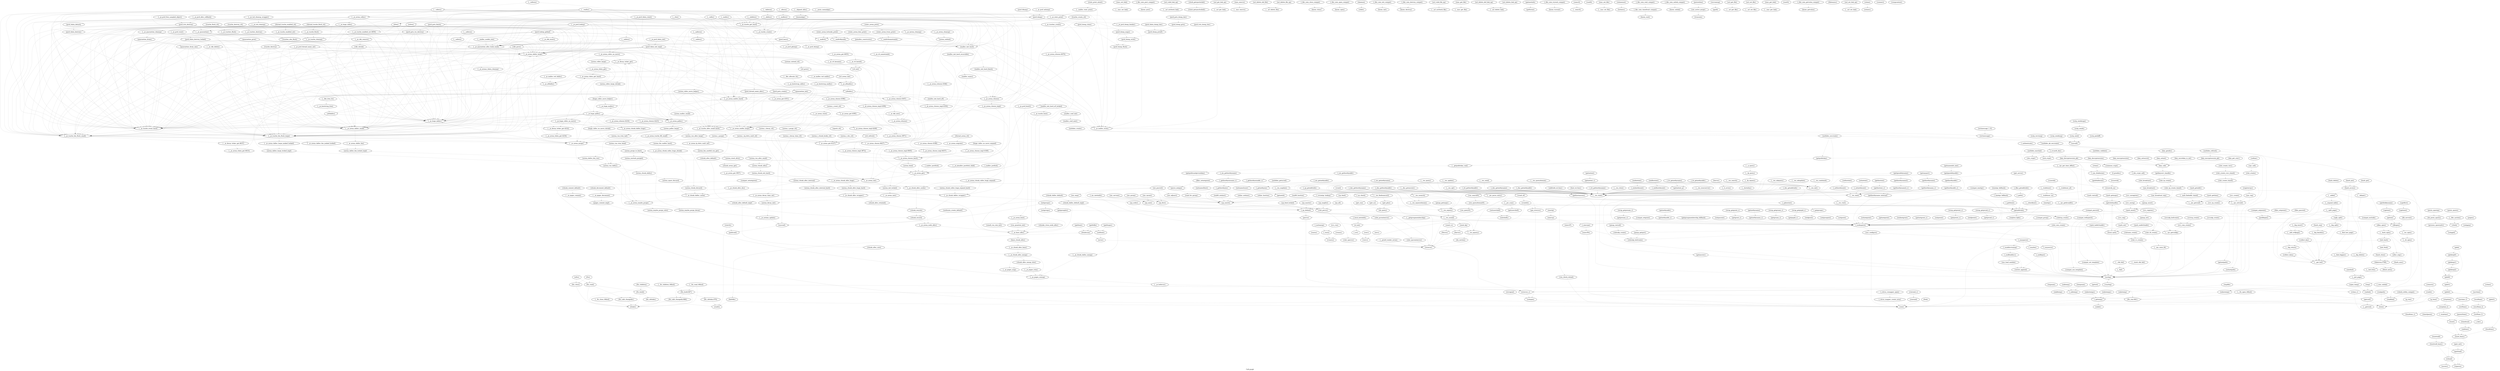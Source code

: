 digraph "Call graph" {
	label="Call graph";
	"Node0x807e65600" [label="{quarantine_drain}"];
	"Node0x807e65600" -> "Node0x807e656c0" [color="#00000033"];

	"Node0x803d2fdc0" [label="{setnetgrent}"];
	"Node0x803d2fdc0" -> "Node0x803d2e080" [color="#00000033"];

	"Node0x805622d00" [label="{gai_strerror}"];
	"Node0x805622d00" -> "Node0x805622d60" [color="#00000033"];

	"Node0x807e5a340" [label="{huge_ralloc_no_move_expand}"];
	"Node0x807e5a340" -> "Node0x807e3d320" [color="#00000033"];

	"Node0x807e4b7c0" [label="{ctl_arena_init}"];
	"Node0x807e4b7c0" -> "Node0x80733da20" [color="#00000033"];

	"Node0x80566b200" [label="{_gettemp}"];
	"Node0x80566b200" -> "Node0x803d34420" [color="#00000033"];
	"Node0x80566b200" -> "Node0x80566b260" [color="#00000033"];
	"Node0x80566b200" -> "Node0x803d2dea0" [color="#00000033"];

	"Node0x808144100" [label="{__je_bootstrap_malloc}"];
	"Node0x808144100" -> "Node0x80733da80" [color="#00000033"];

	"Node0x8056ae680" [label="{getpublickey}"];
	"Node0x8056ae680" -> "Node0x8056af760" [color="#00000033"];

	"Node0x805619cc0" [label="{asctime_r}"];
	"Node0x805619cc0" -> "Node0x805619d20" [color="#00000033"];

	"Node0x8056ae8c0" [label="{key_encryptsession_pk}"];
	"Node0x8056ae8c0" -> "Node0x8056aeec0" [color="#00000033"];

	"Node0x80565b8e0" [label="{f_prealloc}"];
	"Node0x80565b8e0" -> "Node0x80565b940" [color="#00000033"];

	"Node0x803d2eec0" [label="{compat_group}"];
	"Node0x803d2eec0" -> "Node0x803d2ef80" [color="#00000033"];
	"Node0x803d2eec0" -> "Node0x803d2e080" [color="#00000033"];

	"Node0x803d2fee0" [label="{compat_setnetgrent}"];
	"Node0x803d2fee0" -> "Node0x803d34420" [color="#00000033"];
	"Node0x803d2fee0" -> "Node0x803d2fe80" [color="#00000033"];

	"Node0x807e65ea0" [label="{__je_arena_choose.4627}"];
	"Node0x807e65ea0" -> "Node0x807e660e0" [color="#00000033"];

	"Node0x80564a5e0" [label="{__mac_set_link}"];

	"Node0x80814e2e0" [label="{_libc_sem_post_compat}"];
	"Node0x80814e2e0" -> "Node0x80814e340" [color="#00000033"];

	"Node0x805699320" [label="{rpc_call}"];
	"Node0x805699320" -> "Node0x805698b40" [color="#00000033"];

	"Node0x805697ac0" [label="{__rpc_getconf}"];
	"Node0x805697ac0" -> "Node0x80569a100" [color="#00000033"];

	"Node0x80814c240" [label="{__fts_children_44bsd}"];
	"Node0x80814c240" -> "Node0x803d2d1e0" [color="#00000033"];
	"Node0x80814c240" -> "Node0x80814c060" [color="#00000033"];

	"Node0x80566b3e0" [label="{_mktemp}"];
	"Node0x80566b3e0" -> "Node0x80566b200" [color="#00000033"];

	"Node0x803d2d960" [label="{getent}"];
	"Node0x803d2d960" -> "Node0x803d2d960" [color="#00000033"];
	"Node0x803d2d960" -> "Node0x803cff1a0" [color="#00000033"];

	"Node0x80733f0a0" [label="{__je_quarantine}"];
	"Node0x80733f0a0" -> "Node0x80733e6e0" [color="#00000033"];
	"Node0x80733f0a0" -> "Node0x80733e740" [color="#00000033"];
	"Node0x80733f0a0" -> "Node0x807e65660" [color="#00000033"];
	"Node0x80733f0a0" -> "Node0x807e65600" [color="#00000033"];
	"Node0x80733f0a0" -> "Node0x80733e5c0" [color="#00000033"];
	"Node0x80733f0a0" -> "Node0x80733e560" [color="#00000033"];
	"Node0x80733f0a0" -> "Node0x80733dd20" [color="#00000033"];
	"Node0x80733f0a0" -> "Node0x80733e680" [color="#00000033"];

	"Node0x803d35aa0" [label="{dbm_open}"];
	"Node0x803d35aa0" -> "Node0x803d34030" [color="#00000033"];

	"Node0x8056ae4a0" [label="{get_server}"];
	"Node0x8056ae4a0" -> "Node0x8056276a0" [color="#00000033"];

	"Node0x805649620" [label="{acl_valid_link_np}"];
	"Node0x805649620" -> "Node0x805649680" [color="#00000033"];

	"Node0x805651e60" [label="{__res_pquery}"];
	"Node0x805651e60" -> "Node0x805652760" [color="#00000033"];
	"Node0x805651e60" -> "Node0x8043d6200" [color="#00000033"];

	"Node0x807dc1b20" [label="{strerror_r}"];
	"Node0x807dc1b20" -> "Node0x805622d60" [color="#00000033"];

	"Node0x805626f80" [label="{_nis_gethostbyname}"];
	"Node0x805626f80" -> "Node0x805625cc0" [color="#00000033"];
	"Node0x805626f80" -> "Node0x805626fe0" [color="#00000033"];

	"Node0x8044db1a0" [label="{wcsftime}"];
	"Node0x8044db1a0" -> "Node0x8044db080" [color="#00000033"];

	"Node0x807e5f4a0" [label="{prof_dump_flush}"];
	"Node0x807e5f4a0" -> "Node0x8056caac0" [color="#00000033"];

	"Node0x805698ba0" [label="{clnt_tp_create}"];
	"Node0x805698ba0" -> "Node0x8056988a0" [color="#00000033"];

	"Node0x805622a00" [label="{ether_ntohost}"];
	"Node0x805622a00" -> "Node0x803d2ee60" [color="#00000033"];

	"Node0x807e41000" [label="{__je_arena_purge}"];
	"Node0x807e41000" -> "Node0x807e3d7a0" [color="#00000033"];
	"Node0x807e41000" -> "Node0x807e3d680" [color="#00000033"];

	"Node0x8043d2760" [label="{clock_getcpuclockid2}"];

	"Node0x80733d9c0" [label="{__je_stats_print}"];
	"Node0x80733d9c0" -> "Node0x807e65c60" [color="#00000033"];
	"Node0x80733d9c0" -> "Node0x80733f580" [color="#00000033"];
	"Node0x80733d9c0" -> "Node0x8056caac0" [color="#00000033"];

	"Node0x807e412a0" [label="{__je_decay_ticker_get}"];
	"Node0x807e412a0" -> "Node0x807e41540" [color="#00000033"];

	"Node0x8056522e0" [label="{__res_nquerydomain}"];
	"Node0x8056522e0" -> "Node0x805626b00" [color="#00000033"];

	"Node0x803d34e70" [label="{__find_last_page}"];
	"Node0x803d34e70" -> "Node0x803d349f0" [color="#00000033"];

	"Node0x805626d40" [label="{gethostent_r}"];
	"Node0x805626d40" -> "Node0x805625d80" [color="#00000033"];
	"Node0x805626d40" -> "Node0x805625cc0" [color="#00000033"];

	"Node0x8043d79a0" [label="{error}"];
	"Node0x8043d79a0" -> "Node0x8043d6200" [color="#00000033"];

	"Node0x807346960" [label="{setpwent}"];
	"Node0x807346960" -> "Node0x803d2e080" [color="#00000033"];

	"Node0x80813e620" [label="{vfork}"];

	"Node0x8056ca520" [label="{jemalloc_constructor}"];
	"Node0x8056ca520" -> "Node0x8056ca580" [color="#00000033"];
	"Node0x8056ca520" -> "Node0x8056ca5e0" [color="#00000033"];

	"Node0x807347440" [label="{nis_map}"];
	"Node0x807347440" -> "Node0x807347920" [color="#00000033"];

	"Node0x807348f40" [label="{globexp1}"];
	"Node0x807348f40" -> "Node0x807348e80" [color="#00000033"];
	"Node0x807348f40" -> "Node0x80813d6c0" [color="#00000033"];

	"Node0x807e3df20" [label="{arena_chunk_alloc}"];
	"Node0x807e3df20" -> "Node0x807e3e7c0" [color="#00000033"];

	"Node0x805652fa0" [label="{get_soa}"];
	"Node0x805652fa0" -> "Node0x805659180" [color="#00000033"];

	"Node0x8056a52a0" [label="{clnttcp_create}"];
	"Node0x8056a52a0" -> "Node0x8056a5f00" [color="#00000033"];

	"Node0x808143140" [label="{ctime_r}"];
	"Node0x808143140" -> "Node0x805619cc0" [color="#00000033"];
	"Node0x808143140" -> "Node0x80561a800" [color="#00000033"];

	"Node0x807e3cc00" [label="{arena_chunk_alloc_huge_hard}"];
	"Node0x807e3cc00" -> "Node0x807e3cd20" [color="#00000033"];

	"Node0x807e3cba0" [label="{__je_chunk_alloc_cache}"];
	"Node0x807e3cba0" -> "Node0x807e497e0" [color="#00000033"];

	"Node0x8056ae440" [label="{__rpc_get_time_offset}"];
	"Node0x8056ae440" -> "Node0x805699bc0" [color="#00000033"];
	"Node0x8056ae440" -> "Node0x8056a52a0" [color="#00000033"];
	"Node0x8056ae440" -> "Node0x8056ae4a0" [color="#00000033"];

	"Node0x807e41ae0" [label="{arena_run_alloc_large}"];
	"Node0x807e41ae0" -> "Node0x807e3df20" [color="#00000033"];

	"Node0x8056cae80" [label="{malloc_ncpus}"];
	"Node0x8056cae80" -> "Node0x80813d7e0" [color="#00000033"];

	"Node0x8083fbf80" [label="{__bt_open}"];
	"Node0x8083fbf80" -> "Node0x8083fbd70" [color="#00000033"];

	"Node0x80733ef20" [label="{__aligned_alloc}"];
	"Node0x80733ef20" -> "Node0x80733ee60" [color="#00000033"];

	"Node0x805698840" [label="{clnt_create_timed}"];
	"Node0x805698840" -> "Node0x805697a60" [color="#00000033"];
	"Node0x805698840" -> "Node0x805697ac0" [color="#00000033"];
	"Node0x805698840" -> "Node0x8056988a0" [color="#00000033"];

	"Node0x807e5f440" [label="{prof_dump_write}"];
	"Node0x807e5f440" -> "Node0x807e5f4a0" [color="#00000033"];

	"Node0x80733e560" [label="{__je_tcache_bin_flush_small}"];
	"Node0x80733e560" -> "Node0x807e66020" [color="#00000033"];
	"Node0x80733e560" -> "Node0x807e41fc0" [color="#00000033"];
	"Node0x80733e560" -> "Node0x807e41000" [color="#00000033"];
	"Node0x80733e560" -> "Node0x807e65ea0" [color="#00000033"];

	"Node0x805639e20" [label="{iruserok}"];
	"Node0x805639e20" -> "Node0x805639b80" [color="#00000033"];

	"Node0x803d2fd60" [label="{getnetgrent}"];
	"Node0x803d2fd60" -> "Node0x803d2e080" [color="#00000033"];

	"Node0x805698960" [label="{clnt_tli_create}"];
	"Node0x805698960" -> "Node0x805698a20" [color="#00000033"];
	"Node0x805698960" -> "Node0x805698ae0" [color="#00000033"];

	"Node0x807e65c60" [label="{stats_arena_print}"];
	"Node0x807e65c60" -> "Node0x807e65de0" [color="#00000033"];
	"Node0x807e65c60" -> "Node0x807e65d20" [color="#00000033"];
	"Node0x807e65c60" -> "Node0x80733f700" [color="#00000033"];
	"Node0x807e65c60" -> "Node0x80733f640" [color="#00000033"];
	"Node0x807e65c60" -> "Node0x80733f580" [color="#00000033"];
	"Node0x807e65c60" -> "Node0x807e65d80" [color="#00000033"];
	"Node0x807e65c60" -> "Node0x8056caac0" [color="#00000033"];

	"Node0x8056a5540" [label="{pmap_rmtcall}"];
	"Node0x8056a5540" -> "Node0x8056a55a0" [color="#00000033"];

	"Node0x80813d6c0" [label="{globexp2}"];
	"Node0x80813d6c0" -> "Node0x807348e80" [color="#00000033"];
	"Node0x80813d6c0" -> "Node0x807348f40" [color="#00000033"];

	"Node0x8056afd60" [label="{rtime}"];
	"Node0x8056afd60" -> "Node0x805699bc0" [color="#00000033"];

	"Node0x8073482e0" [label="{getusershell}"];
	"Node0x8073482e0" -> "Node0x807348340" [color="#00000033"];

	"Node0x805648300" [label="{acl_get_link_np}"];
	"Node0x805648300" -> "Node0x805648360" [color="#00000033"];

	"Node0x80733e8c0" [label="{__je_arena_tdata_get_hard}"];
	"Node0x80733e8c0" -> "Node0x80733e3e0" [color="#00000033"];
	"Node0x80733e8c0" -> "Node0x80733da20" [color="#00000033"];

	"Node0x803d2e080" [label="{_nsdispatch}"];
	"Node0x803d2e080" -> "Node0x803d2ef80" [color="#00000033"];
	"Node0x803d2e080" -> "Node0x805637b40" [color="#00000033"];

	"Node0x807e3d860" [label="{__je_nstime_update}"];
	"Node0x807e3d860" -> "Node0x80813d7e0" [color="#00000033"];

	"Node0x807e66ec0" [label="{__je_tsd_cleanup_wrapper}"];
	"Node0x807e66ec0" -> "Node0x807e66da0" [color="#00000033"];

	"Node0x807e4aec0" [label="{__je_ckh_insert}"];
	"Node0x807e4aec0" -> "Node0x807e4af80" [color="#00000033"];

	"Node0x805631360" [label="{getnetent}"];
	"Node0x805631360" -> "Node0x8056312a0" [color="#00000033"];

	"Node0x8056a6260" [label="{svcudp_create}"];
	"Node0x8056a6260" -> "Node0x8056a6080" [color="#00000033"];

	"Node0x805625c60" [label="{_dns_getaddrinfo}"];
	"Node0x805625c60" -> "Node0x805625e40" [color="#00000033"];
	"Node0x805625c60" -> "Node0x805625de0" [color="#00000033"];
	"Node0x805625c60" -> "Node0x805625d80" [color="#00000033"];
	"Node0x805625c60" -> "Node0x805625cc0" [color="#00000033"];

	"Node0x805627be0" [label="{getipnodebyaddr}"];
	"Node0x805627be0" -> "Node0x805627760" [color="#00000033"];
	"Node0x805627be0" -> "Node0x805625cc0" [color="#00000033"];
	"Node0x805627be0" -> "Node0x805625d80" [color="#00000033"];

	"Node0x805649f20" [label="{mac_execve}"];
	"Node0x805649f20" -> "Node0x805649f80" [color="#00000033"];

	"Node0x80563f0a0" [label="{__acl_delete_file}"];

	"Node0x8056af280" [label="{key_get_conv}"];
	"Node0x8056af280" -> "Node0x8056aeec0" [color="#00000033"];

	"Node0x803d348d0" [label="{hash_get}"];
	"Node0x803d348d0" -> "Node0x803d347e0" [color="#00000033"];

	"Node0x803d34600" [label="{flush_meta}"];
	"Node0x803d34600" -> "Node0x803d34cc0" [color="#00000033"];

	"Node0x80813d0c0" [label="{glob1}"];
	"Node0x80813d0c0" -> "Node0x80813d1e0" [color="#00000033"];

	"Node0x803d34a50" [label="{__big_keydata}"];
	"Node0x803d34a50" -> "Node0x803d353e0" [color="#00000033"];

	"Node0x80564a580" [label="{mac_set_link}"];
	"Node0x80564a580" -> "Node0x80564a5e0" [color="#00000033"];

	"Node0x805625ae0" [label="{_files_getaddrinfo}"];
	"Node0x805625ae0" -> "Node0x805625ba0" [color="#00000033"];

	"Node0x8043d63e0" [label="{_warn}"];
	"Node0x8043d63e0" -> "Node0x8043d6440" [color="#00000033"];

	"Node0x8056275e0" [label="{gethostbyname2_r}"];
	"Node0x8056275e0" -> "Node0x805627460" [color="#00000033"];
	"Node0x8056275e0" -> "Node0x805625cc0" [color="#00000033"];
	"Node0x8056275e0" -> "Node0x805625d80" [color="#00000033"];

	"Node0x80561aa40" [label="{ctime}"];
	"Node0x80561aa40" -> "Node0x80561a5c0" [color="#00000033"];
	"Node0x80561aa40" -> "Node0x805619d80" [color="#00000033"];

	"Node0x805639b20" [label="{ruserok}"];
	"Node0x805639b20" -> "Node0x805622f40" [color="#00000033"];
	"Node0x805639b20" -> "Node0x805639b80" [color="#00000033"];

	"Node0x8056a6860" [label="{local_rpcb}"];
	"Node0x8056a6860" -> "Node0x803d2ef80" [color="#00000033"];
	"Node0x8056a6860" -> "Node0x8056a68c0" [color="#00000033"];
	"Node0x8056a6860" -> "Node0x805698ae0" [color="#00000033"];

	"Node0x8056a64a0" [label="{rpc_reg}"];
	"Node0x8056a64a0" -> "Node0x805697a60" [color="#00000033"];
	"Node0x8056a64a0" -> "Node0x8056a51e0" [color="#00000033"];
	"Node0x8056a64a0" -> "Node0x805697ac0" [color="#00000033"];

	"Node0x80733f640" [label="{__mallctlnametomib}"];
	"Node0x80733f640" -> "Node0x80733f6a0" [color="#00000033"];
	"Node0x80733f640" -> "Node0x8056ca580" [color="#00000033"];
	"Node0x80733f640" -> "Node0x8056ca5e0" [color="#00000033"];

	"Node0x805627460" [label="{gethostbyname_internal}"];
	"Node0x805627460" -> "Node0x803d2e080" [color="#00000033"];

	"Node0x807e53ec0" [label="{__je_tcaches_create}"];
	"Node0x807e53ec0" -> "Node0x8056cafa0" [color="#00000033"];
	"Node0x807e53ec0" -> "Node0x80733f220" [color="#00000033"];
	"Node0x807e53ec0" -> "Node0x807e66b00" [color="#00000033"];

	"Node0x80561a5c0" [label="{localtime}"];
	"Node0x80561a5c0" -> "Node0x80561a560" [color="#00000033"];

	"Node0x80814dbc0" [label="{_libc_sem_close_compat}"];
	"Node0x80814dbc0" -> "Node0x80814db60" [color="#00000033"];

	"Node0x80733e680" [label="{__je_tcache_bin_flush_large}"];
	"Node0x80733e680" -> "Node0x807e66020" [color="#00000033"];
	"Node0x80733e680" -> "Node0x807e422c0" [color="#00000033"];
	"Node0x80733e680" -> "Node0x807e41000" [color="#00000033"];
	"Node0x80733e680" -> "Node0x807e65ea0" [color="#00000033"];

	"Node0x80813d840" [label="{setgroups}"];

	"Node0x807e41e40" [label="{arena_run_trim_head}"];
	"Node0x807e41e40" -> "Node0x807e3e100" [color="#00000033"];

	"Node0x807e42020" [label="{arena_dalloc_bin_locked_impl}"];
	"Node0x807e42020" -> "Node0x807e41480" [color="#00000033"];

	"Node0x80733ece0" [label="{__malloc}"];
	"Node0x80733ece0" -> "Node0x80733ed40" [color="#00000033"];
	"Node0x80733ece0" -> "Node0x8056ca5e0" [color="#00000033"];
	"Node0x80733ece0" -> "Node0x80733dd20" [color="#00000033"];
	"Node0x80733ece0" -> "Node0x80733dd80" [color="#00000033"];
	"Node0x80733ece0" -> "Node0x80733dc00" [color="#00000033"];
	"Node0x80733ece0" -> "Node0x8056ca580" [color="#00000033"];
	"Node0x80733ece0" -> "Node0x80733dde0" [color="#00000033"];
	"Node0x80733ece0" -> "Node0x80733dba0" [color="#00000033"];

	"Node0x807e66500" [label="{__je_tcache_enabled_set.4650}"];
	"Node0x807e66500" -> "Node0x807e58540" [color="#00000033"];

	"Node0x80814c060" [label="{fts_build.667}"];
	"Node0x80814c060" -> "Node0x80814c000" [color="#00000033"];
	"Node0x80814c060" -> "Node0x808144dc0" [color="#00000033"];
	"Node0x80814c060" -> "Node0x803d2d1e0" [color="#00000033"];
	"Node0x80814c060" -> "Node0x80814c120" [color="#00000033"];

	"Node0x8056a6500" [label="{clnt_broadcast}"];
	"Node0x8056a6500" -> "Node0x805697ee0" [color="#00000033"];

	"Node0x805625f60" [label="{_yphostent}"];
	"Node0x805625f60" -> "Node0x805622f40" [color="#00000033"];

	"Node0x803d2ea40" [label="{setgroupent}"];
	"Node0x803d2ea40" -> "Node0x803d2e080" [color="#00000033"];

	"Node0x8056a7f40" [label="{_authenticate}"];
	"Node0x8056a7f40" -> "Node0x8056ad0c0" [color="#00000033"];

	"Node0x803d2d240" [label="{fts_read}"];
	"Node0x803d2d240" -> "Node0x803d2d300" [color="#00000033"];
	"Node0x803d2d240" -> "Node0x803d2d2a0" [color="#00000033"];
	"Node0x803d2d240" -> "Node0x803d2d1e0" [color="#00000033"];

	"Node0x805652400" [label="{__res_opt}"];
	"Node0x805652400" -> "Node0x805625cc0" [color="#00000033"];

	"Node0x807e41de0" [label="{__je_huge_palloc}"];
	"Node0x807e41de0" -> "Node0x80733e560" [color="#00000033"];
	"Node0x807e41de0" -> "Node0x80733dd20" [color="#00000033"];
	"Node0x807e41de0" -> "Node0x80733e740" [color="#00000033"];
	"Node0x807e41de0" -> "Node0x807e41000" [color="#00000033"];
	"Node0x807e41de0" -> "Node0x807e3d0e0" [color="#00000033"];
	"Node0x807e41de0" -> "Node0x80733eec0" [color="#00000033"];
	"Node0x807e41de0" -> "Node0x807e59a40" [color="#00000033"];
	"Node0x807e41de0" -> "Node0x80733e5c0" [color="#00000033"];
	"Node0x807e41de0" -> "Node0x807e59740" [color="#00000033"];
	"Node0x807e41de0" -> "Node0x80733e680" [color="#00000033"];
	"Node0x807e41de0" -> "Node0x807e3ca80" [color="#00000033"];
	"Node0x807e41de0" -> "Node0x80733e6e0" [color="#00000033"];
	"Node0x807e41de0" -> "Node0x807e59620" [color="#00000033"];

	"Node0x807e41180" [label="{__je_arena_tcache_fill_small}"];
	"Node0x807e41180" -> "Node0x807e41000" [color="#00000033"];
	"Node0x807e41180" -> "Node0x807e412a0" [color="#00000033"];
	"Node0x807e41180" -> "Node0x807e41240" [color="#00000033"];

	"Node0x8043d24c0" [label="{check_utility_compat}"];
	"Node0x8043d24c0" -> "Node0x8043d2520" [color="#00000033"];

	"Node0x8056ca5e0" [label="{__je_quarantine_alloc_hook_work}"];
	"Node0x8056ca5e0" -> "Node0x80733e680" [color="#00000033"];
	"Node0x8056ca5e0" -> "Node0x80733e6e0" [color="#00000033"];
	"Node0x8056ca5e0" -> "Node0x80733e5c0" [color="#00000033"];
	"Node0x8056ca5e0" -> "Node0x80733e560" [color="#00000033"];
	"Node0x8056ca5e0" -> "Node0x80733e740" [color="#00000033"];
	"Node0x8056ca5e0" -> "Node0x807e60fa0" [color="#00000033"];
	"Node0x8056ca5e0" -> "Node0x80733dd20" [color="#00000033"];

	"Node0x8043d2ca0" [label="{daemon}"];
	"Node0x8043d2ca0" -> "Node0x8043d2e20" [color="#00000033"];

	"Node0x807e58540" [label="{__je_tcache_cleanup}"];
	"Node0x807e58540" -> "Node0x807e668c0" [color="#00000033"];

	"Node0x8056aece0" [label="{common_crypt}"];
	"Node0x8056aece0" -> "Node0x8056aed40" [color="#00000033"];

	"Node0x807e60a00" [label="{__je_prof_thread_name_set}"];
	"Node0x807e60a00" -> "Node0x80733e6e0" [color="#00000033"];
	"Node0x807e60a00" -> "Node0x80733e740" [color="#00000033"];
	"Node0x807e60a00" -> "Node0x80733e5c0" [color="#00000033"];
	"Node0x807e60a00" -> "Node0x80733e560" [color="#00000033"];
	"Node0x807e60a00" -> "Node0x80733e680" [color="#00000033"];
	"Node0x807e60a00" -> "Node0x80733dd20" [color="#00000033"];
	"Node0x807e60a00" -> "Node0x807e60640" [color="#00000033"];

	"Node0x80814d860" [label="{ksem_init}"];

	"Node0x8056aeaa0" [label="{ecb_crypt}"];
	"Node0x8056aeaa0" -> "Node0x8056aece0" [color="#00000033"];

	"Node0x803d2ef80" [label="{syslog}"];
	"Node0x803d2ef80" -> "Node0x808143020" [color="#00000033"];

	"Node0x805637660" [label="{_nsdbtaddsrc}"];
	"Node0x805637660" -> "Node0x805637780" [color="#00000033"];
	"Node0x805637660" -> "Node0x8056376c0" [color="#00000033"];

	"Node0x807e42260" [label="{__je_arena_dalloc_bin}"];
	"Node0x807e42260" -> "Node0x807e42020" [color="#00000033"];

	"Node0x805651d40" [label="{__p_query}"];
	"Node0x805651d40" -> "Node0x805651da0" [color="#00000033"];

	"Node0x8056495c0" [label="{__acl_aclcheck_file}"];

	"Node0x807e5e960" [label="{__je_prof_gdump}"];
	"Node0x807e5e960" -> "Node0x807e5ea20" [color="#00000033"];

	"Node0x807e5ad60" [label="{prof_tctx_destroy}"];
	"Node0x807e5ad60" -> "Node0x807e5e060" [color="#00000033"];
	"Node0x807e5ad60" -> "Node0x80733e560" [color="#00000033"];
	"Node0x807e5ad60" -> "Node0x80733dd20" [color="#00000033"];
	"Node0x807e5ad60" -> "Node0x80733e6e0" [color="#00000033"];
	"Node0x807e5ad60" -> "Node0x80733e740" [color="#00000033"];
	"Node0x807e5ad60" -> "Node0x807e5e120" [color="#00000033"];
	"Node0x807e5ad60" -> "Node0x80733e5c0" [color="#00000033"];
	"Node0x807e5ad60" -> "Node0x80733e680" [color="#00000033"];
	"Node0x807e5ad60" -> "Node0x807e4b100" [color="#00000033"];

	"Node0x8056a50c0" [label="{__rpc_getconfip}"];
	"Node0x8056a50c0" -> "Node0x803d2ef80" [color="#00000033"];

	"Node0x80813d780" [label="{initgroups}"];
	"Node0x80813d780" -> "Node0x803d2f760" [color="#00000033"];
	"Node0x80813d780" -> "Node0x80813d840" [color="#00000033"];
	"Node0x80813d780" -> "Node0x80813d7e0" [color="#00000033"];

	"Node0x8056a7880" [label="{svc_register}"];
	"Node0x8056a7880" -> "Node0x8056a5060" [color="#00000033"];

	"Node0x8043d2520" [label="{readlink}"];

	"Node0x80565b940" [label="{getdtablesize}"];

	"Node0x80561b2e0" [label="{_strptime}"];
	"Node0x80561b2e0" -> "Node0x80561a500" [color="#00000033"];
	"Node0x80561b2e0" -> "Node0x80561b2e0" [color="#00000033"];

	"Node0x805619e40" [label="{tzsetwall}"];
	"Node0x805619e40" -> "Node0x805619ea0" [color="#00000033"];

	"Node0x807e65de0" [label="{stats_arena_hchunks_print}"];
	"Node0x807e65de0" -> "Node0x80733f700" [color="#00000033"];
	"Node0x807e65de0" -> "Node0x80733f640" [color="#00000033"];
	"Node0x807e65de0" -> "Node0x80733f580" [color="#00000033"];
	"Node0x807e65de0" -> "Node0x8056caac0" [color="#00000033"];

	"Node0x803d347e0" [label="{hash_access}"];
	"Node0x803d347e0" -> "Node0x803d34fc0" [color="#00000033"];
	"Node0x803d347e0" -> "Node0x803d34f30" [color="#00000033"];
	"Node0x803d347e0" -> "Node0x803d34e70" [color="#00000033"];
	"Node0x803d347e0" -> "Node0x803d34e10" [color="#00000033"];
	"Node0x803d347e0" -> "Node0x803d34ed0" [color="#00000033"];
	"Node0x803d347e0" -> "Node0x803d349f0" [color="#00000033"];

	"Node0x803d34540" [label="{init_htab}"];
	"Node0x803d34540" -> "Node0x803d34270" [color="#00000033"];

	"Node0x8056270a0" [label="{_nis_gethostbyaddr}"];
	"Node0x8056270a0" -> "Node0x805627100" [color="#00000033"];
	"Node0x8056270a0" -> "Node0x805625cc0" [color="#00000033"];

	"Node0x805625f00" [label="{_yp_check}"];
	"Node0x805625f00" -> "Node0x8056c1120" [color="#00000033"];

	"Node0x807e5f800" [label="{prof_tctx_dump_iter}"];
	"Node0x807e5f800" -> "Node0x807e5f2c0" [color="#00000033"];

	"Node0x807e584e0" [label="{__je_tcache_flush}"];
	"Node0x807e584e0" -> "Node0x807e58540" [color="#00000033"];

	"Node0x807e59740" [label="{__je_arena_choose.4223}"];
	"Node0x807e59740" -> "Node0x807e59b60" [color="#00000033"];

	"Node0x8056ad0c0" [label="{_svcauth_des}"];
	"Node0x8056ad0c0" -> "Node0x8056aea40" [color="#00000033"];
	"Node0x8056ad0c0" -> "Node0x8056aeaa0" [color="#00000033"];
	"Node0x8056ad0c0" -> "Node0x8056af100" [color="#00000033"];
	"Node0x8056ad0c0" -> "Node0x8056ae680" [color="#00000033"];

	"Node0x805631a80" [label="{endnetent}"];
	"Node0x805631a80" -> "Node0x805631180" [color="#00000033"];

	"Node0x80564a0a0" [label="{mac_get_file}"];
	"Node0x80564a0a0" -> "Node0x80564a100" [color="#00000033"];

	"Node0x80733dba0" [label="{__je_arena_choose}"];
	"Node0x80733dba0" -> "Node0x80733e080" [color="#00000033"];

	"Node0x80733e6e0" [label="{__je_arena_dalloc_large}"];
	"Node0x80733e6e0" -> "Node0x807e42320" [color="#00000033"];
	"Node0x80733e6e0" -> "Node0x807e41000" [color="#00000033"];
	"Node0x80733e6e0" -> "Node0x807e412a0" [color="#00000033"];

	"Node0x80733d660" [label="{__malloc_stats_print}"];
	"Node0x80733d660" -> "Node0x80733d9c0" [color="#00000033"];

	"Node0x805622ac0" [label="{ether_hostton}"];
	"Node0x805622ac0" -> "Node0x803d2ee60" [color="#00000033"];

	"Node0x803d34c30" [label="{mkostemp}"];
	"Node0x803d34c30" -> "Node0x80566b200" [color="#00000033"];

	"Node0x8073473e0" [label="{nis_passwd}"];
	"Node0x8073473e0" -> "Node0x803d2ee00" [color="#00000033"];
	"Node0x8073473e0" -> "Node0x807347440" [color="#00000033"];
	"Node0x8073473e0" -> "Node0x803d2ee60" [color="#00000033"];
	"Node0x8073473e0" -> "Node0x807347500" [color="#00000033"];
	"Node0x8073473e0" -> "Node0x8073475c0" [color="#00000033"];
	"Node0x8073473e0" -> "Node0x803d2eda0" [color="#00000033"];

	"Node0x8056af1c0" [label="{key_decryptsession}"];
	"Node0x8056af1c0" -> "Node0x8056aeec0" [color="#00000033"];

	"Node0x807e53c80" [label="{arena_i_lg_dirty_mult_ctl}"];
	"Node0x807e53c80" -> "Node0x807e53bc0" [color="#00000033"];
	"Node0x807e53c80" -> "Node0x807e3d5c0" [color="#00000033"];

	"Node0x80733f100" [label="{__je_arena_ralloc}"];
	"Node0x80733f100" -> "Node0x80733e6e0" [color="#00000033"];
	"Node0x80733f100" -> "Node0x80733e740" [color="#00000033"];
	"Node0x80733f100" -> "Node0x80733f340" [color="#00000033"];
	"Node0x80733f100" -> "Node0x80733f0a0" [color="#00000033"];
	"Node0x80733f100" -> "Node0x80733dd20" [color="#00000033"];
	"Node0x80733f100" -> "Node0x80733e5c0" [color="#00000033"];
	"Node0x80733f100" -> "Node0x807e425c0" [color="#00000033"];
	"Node0x80733f100" -> "Node0x807e42560" [color="#00000033"];
	"Node0x80733f100" -> "Node0x80733e680" [color="#00000033"];
	"Node0x80733f100" -> "Node0x80733e560" [color="#00000033"];

	"Node0x803d351a0" [label="{__big_insert}"];
	"Node0x803d351a0" -> "Node0x803d35260" [color="#00000033"];

	"Node0x805698b40" [label="{clnt_create}"];
	"Node0x805698b40" -> "Node0x805698840" [color="#00000033"];

	"Node0x80563f100" [label="{acl_delete_def_link_np}"];
	"Node0x80563f100" -> "Node0x80563f160" [color="#00000033"];

	"Node0x805631540" [label="{_getnetbynis}"];
	"Node0x805631540" -> "Node0x803d2ee60" [color="#00000033"];
	"Node0x805631540" -> "Node0x805625cc0" [color="#00000033"];

	"Node0x8056adb40" [label="{svc_run}"];
	"Node0x8056adb40" -> "Node0x8043d63e0" [color="#00000033"];

	"Node0x803d2fa00" [label="{getmntinfo}"];
	"Node0x803d2fa00" -> "Node0x803d2fa60" [color="#00000033"];

	"Node0x80733e080" [label="{__je_arena_choose_impl}"];
	"Node0x80733e080" -> "Node0x80733e1a0" [color="#00000033"];

	"Node0x803d352c0" [label="{__big_delete}"];
	"Node0x803d352c0" -> "Node0x803d349f0" [color="#00000033"];

	"Node0x807347d40" [label="{wrap_getpwent_r}"];
	"Node0x807347d40" -> "Node0x8073472c0" [color="#00000033"];

	"Node0x807348400" [label="{sl_init}"];
	"Node0x807348400" -> "Node0x8043d6020" [color="#00000033"];

	"Node0x80561b040" [label="{_fmt}"];
	"Node0x80561b040" -> "Node0x80561b040" [color="#00000033"];
	"Node0x80561b040" -> "Node0x80561aaa0" [color="#00000033"];

	"Node0x8043d50c0" [label="{cgetent}"];
	"Node0x8043d50c0" -> "Node0x803d2d960" [color="#00000033"];

	"Node0x8056277c0" [label="{sethostent}"];
	"Node0x8056277c0" -> "Node0x805626b60" [color="#00000033"];

	"Node0x80733da80" [label="{a0ialloc}"];
	"Node0x80733da80" -> "Node0x80733dae0" [color="#00000033"];
	"Node0x80733da80" -> "Node0x80733dde0" [color="#00000033"];
	"Node0x80733da80" -> "Node0x80733dd20" [color="#00000033"];
	"Node0x80733da80" -> "Node0x80733dc00" [color="#00000033"];
	"Node0x80733da80" -> "Node0x80733d5a0" [color="#00000033"];
	"Node0x80733da80" -> "Node0x80733dba0" [color="#00000033"];
	"Node0x80733da80" -> "Node0x80733dd80" [color="#00000033"];

	"Node0x8056315a0" [label="{_nis_getnetbyaddr}"];
	"Node0x8056315a0" -> "Node0x805631540" [color="#00000033"];
	"Node0x8056315a0" -> "Node0x805625cc0" [color="#00000033"];

	"Node0x803d2eb00" [label="{getgrent_r}"];
	"Node0x803d2eb00" -> "Node0x803d2e080" [color="#00000033"];

	"Node0x8056c10c0" [label="{yp_bind}"];
	"Node0x8056c10c0" -> "Node0x8056c1120" [color="#00000033"];

	"Node0x805627100" [label="{_gethostbynisaddr_r}"];
	"Node0x805627100" -> "Node0x805627040" [color="#00000033"];

	"Node0x8056398e0" [label="{perror}"];
	"Node0x8056398e0" -> "Node0x807dc1b20" [color="#00000033"];

	"Node0x807e490c0" [label="{__je_arena_get.3957}"];
	"Node0x807e490c0" -> "Node0x8056cae20" [color="#00000033"];

	"Node0x807e42da0" [label="{small_run_size_init}"];
	"Node0x807e42da0" -> "Node0x8056cafa0" [color="#00000033"];

	"Node0x803d34f30" [label="{__big_return}"];
	"Node0x803d34f30" -> "Node0x803d35380" [color="#00000033"];
	"Node0x803d34f30" -> "Node0x803d349f0" [color="#00000033"];

	"Node0x805626980" [label="{_dns_gethostbyname}"];
	"Node0x805626980" -> "Node0x8056269e0" [color="#00000033"];
	"Node0x805626980" -> "Node0x805626680" [color="#00000033"];
	"Node0x805626980" -> "Node0x805625cc0" [color="#00000033"];

	"Node0x8056a5300" [label="{clntudp_bufcreate}"];
	"Node0x8056a5300" -> "Node0x8056a5f00" [color="#00000033"];

	"Node0x8056ca880" [label="{malloc_init_hard_finish}"];
	"Node0x8056ca880" -> "Node0x8056cafa0" [color="#00000033"];

	"Node0x80814e280" [label="{ksem_trywait}"];

	"Node0x80733eb00" [label="{arena_unbind}"];
	"Node0x80733eb00" -> "Node0x80733d5a0" [color="#00000033"];

	"Node0x80563f040" [label="{acl_delete_def_file}"];
	"Node0x80563f040" -> "Node0x80563f0a0" [color="#00000033"];

	"Node0x80566b380" [label="{mkdtemp}"];
	"Node0x80566b380" -> "Node0x80566b200" [color="#00000033"];

	"Node0x803d34420" [label="{stat}"];

	"Node0x807dc1d00" [label="{setpgid}"];

	"Node0x808142300" [label="{semctl}"];
	"Node0x808142300" -> "Node0x808142360" [color="#00000033"];

	"Node0x807e58000" [label="{thread_arena_ctl}"];
	"Node0x807e58000" -> "Node0x807e58060" [color="#00000033"];
	"Node0x807e58000" -> "Node0x80733e800" [color="#00000033"];
	"Node0x807e58000" -> "Node0x807e53bc0" [color="#00000033"];

	"Node0x80566b260" [label="{mkdir}"];

	"Node0x807e3daa0" [label="{arena_unstash_purged}"];
	"Node0x807e3daa0" -> "Node0x807e3e100" [color="#00000033"];
	"Node0x807e3daa0" -> "Node0x807e3d440" [color="#00000033"];

	"Node0x807e3d0e0" [label="{__je_arena_chunk_dalloc_huge}"];
	"Node0x807e3d0e0" -> "Node0x807e3d1a0" [color="#00000033"];

	"Node0x8056afc40" [label="{_getgroups}"];
	"Node0x8056afc40" -> "Node0x803d2e020" [color="#00000033"];
	"Node0x8056afc40" -> "Node0x803d2eaa0" [color="#00000033"];

	"Node0x8056a6ce0" [label="{rpcb_gettime}"];
	"Node0x8056a6ce0" -> "Node0x805697a60" [color="#00000033"];
	"Node0x8056a6ce0" -> "Node0x8056a68c0" [color="#00000033"];
	"Node0x8056a6ce0" -> "Node0x805697ac0" [color="#00000033"];

	"Node0x803d353e0" [label="{collect_key}"];
	"Node0x803d353e0" -> "Node0x803d353e0" [color="#00000033"];
	"Node0x803d353e0" -> "Node0x803d34f30" [color="#00000033"];
	"Node0x803d353e0" -> "Node0x803d349f0" [color="#00000033"];

	"Node0x805696bc0" [label="{wait6}"];

	"Node0x805626f20" [label="{_ht_gethostbyaddr}"];
	"Node0x805626f20" -> "Node0x805625cc0" [color="#00000033"];

	"Node0x807e42380" [label="{arena_ralloc_large}"];
	"Node0x807e42380" -> "Node0x807e42500" [color="#00000033"];

	"Node0x805659060" [label="{get_ns}"];
	"Node0x805659060" -> "Node0x805659180" [color="#00000033"];

	"Node0x807e5fb00" [label="{__je_prof_lookup}"];
	"Node0x807e5fb00" -> "Node0x807e5e060" [color="#00000033"];
	"Node0x807e5fb00" -> "Node0x80733e560" [color="#00000033"];
	"Node0x807e5fb00" -> "Node0x80733dc00" [color="#00000033"];
	"Node0x807e5fb00" -> "Node0x80733dd20" [color="#00000033"];
	"Node0x807e5fb00" -> "Node0x807e4aec0" [color="#00000033"];
	"Node0x807e5fb00" -> "Node0x80733dd80" [color="#00000033"];
	"Node0x807e5fb00" -> "Node0x807e5fbc0" [color="#00000033"];
	"Node0x807e5fb00" -> "Node0x80733e740" [color="#00000033"];
	"Node0x807e5fb00" -> "Node0x807e5fc20" [color="#00000033"];
	"Node0x807e5fb00" -> "Node0x807e5fb60" [color="#00000033"];
	"Node0x807e5fb00" -> "Node0x80733e5c0" [color="#00000033"];
	"Node0x807e5fb00" -> "Node0x80733e680" [color="#00000033"];
	"Node0x807e5fb00" -> "Node0x80733dde0" [color="#00000033"];
	"Node0x807e5fb00" -> "Node0x80733e6e0" [color="#00000033"];

	"Node0x807e58480" [label="{thread_tcache_flush_ctl}"];
	"Node0x807e58480" -> "Node0x807e584e0" [color="#00000033"];

	"Node0x807e4a920" [label="{__je_arena_ichoose}"];
	"Node0x807e4a920" -> "Node0x807e4aaa0" [color="#00000033"];

	"Node0x805698d80" [label="{clnt_perror}"];
	"Node0x805698d80" -> "Node0x805698c00" [color="#00000033"];

	"Node0x807e3d9e0" [label="{arena_stash_dirty}"];
	"Node0x807e3d9e0" -> "Node0x807e3df20" [color="#00000033"];
	"Node0x807e3d9e0" -> "Node0x807e3cba0" [color="#00000033"];

	"Node0x807e66620" [label="{__je_arena_get.4655}"];
	"Node0x807e66620" -> "Node0x8056cae20" [color="#00000033"];

	"Node0x808142d80" [label="{statvfs}"];
	"Node0x808142d80" -> "Node0x808142de0" [color="#00000033"];
	"Node0x808142d80" -> "Node0x8043d7b80" [color="#00000033"];

	"Node0x8056a6620" [label="{authdes_create}"];
	"Node0x8056a6620" -> "Node0x8056a6680" [color="#00000033"];

	"Node0x8044c0980" [label="{_citrus_mapper_create_area}"];
	"Node0x8044c0980" -> "Node0x803d34420" [color="#00000033"];

	"Node0x80561a020" [label="{access}"];

	"Node0x807e5a400" [label="{huge_ralloc_no_move_shrink}"];
	"Node0x807e5a400" -> "Node0x807e3d2c0" [color="#00000033"];

	"Node0x80813ec20" [label="{posix_spawnp}"];
	"Node0x80813ec20" -> "Node0x80813e7a0" [color="#00000033"];

	"Node0x80733fe80" [label="{_malloc_postfork}"];
	"Node0x80733fe80" -> "Node0x80733d5a0" [color="#00000033"];

	"Node0x8056c1120" [label="{yp_bind_locked}"];
	"Node0x8056c1120" -> "Node0x8056b7dc0" [color="#00000033"];

	"Node0x80561b460" [label="{strptime}"];
	"Node0x80561b460" -> "Node0x80561b220" [color="#00000033"];

	"Node0x8056261a0" [label="{res_queryN}"];
	"Node0x8056261a0" -> "Node0x805626440" [color="#00000033"];

	"Node0x803d35080" [label="{__expand_table}"];
	"Node0x803d35080" -> "Node0x803d35140" [color="#00000033"];

	"Node0x80566b1a0" [label="{mkostemps}"];
	"Node0x80566b1a0" -> "Node0x80566b200" [color="#00000033"];

	"Node0x8056314e0" [label="{_nis_getnetbyname}"];
	"Node0x8056314e0" -> "Node0x805631540" [color="#00000033"];
	"Node0x8056314e0" -> "Node0x805625cc0" [color="#00000033"];

	"Node0x8056caac0" [label="{__je_malloc_write}"];
	"Node0x8056caac0" -> "Node0x807e66f80" [color="#00000033"];

	"Node0x8043d7b80" [label="{statfs}"];

	"Node0x80733ef80" [label="{__calloc}"];
	"Node0x80733ef80" -> "Node0x80733ed40" [color="#00000033"];
	"Node0x80733ef80" -> "Node0x8056ca5e0" [color="#00000033"];
	"Node0x80733ef80" -> "Node0x80733dd20" [color="#00000033"];
	"Node0x80733ef80" -> "Node0x80733dd80" [color="#00000033"];
	"Node0x80733ef80" -> "Node0x80733dc00" [color="#00000033"];
	"Node0x80733ef80" -> "Node0x8056ca580" [color="#00000033"];
	"Node0x80733ef80" -> "Node0x80733dde0" [color="#00000033"];
	"Node0x80733ef80" -> "Node0x80733dba0" [color="#00000033"];

	"Node0x807e651e0" [label="{__je_arena_choose.4396}"];
	"Node0x807e651e0" -> "Node0x807e65540" [color="#00000033"];

	"Node0x805637780" [label="{nss_load_module}"];
	"Node0x805637780" -> "Node0x803d2ef80" [color="#00000033"];
	"Node0x805637780" -> "Node0x8056376c0" [color="#00000033"];

	"Node0x807e41540" [label="{__je_arena_tdata_get}"];
	"Node0x807e41540" -> "Node0x80733e8c0" [color="#00000033"];

	"Node0x80733f280" [label="{__rallocx}"];
	"Node0x80733f280" -> "Node0x80733ed40" [color="#00000033"];
	"Node0x80733f280" -> "Node0x80733f100" [color="#00000033"];
	"Node0x80733f280" -> "Node0x80733e560" [color="#00000033"];
	"Node0x80733f280" -> "Node0x80733dd20" [color="#00000033"];
	"Node0x80733f280" -> "Node0x80733f220" [color="#00000033"];
	"Node0x80733f280" -> "Node0x8056ca5e0" [color="#00000033"];
	"Node0x80733f280" -> "Node0x80733e6e0" [color="#00000033"];
	"Node0x80733f280" -> "Node0x8056caac0" [color="#00000033"];
	"Node0x80733f280" -> "Node0x80733f0a0" [color="#00000033"];
	"Node0x80733f280" -> "Node0x80733e740" [color="#00000033"];
	"Node0x80733f280" -> "Node0x80733e5c0" [color="#00000033"];
	"Node0x80733f280" -> "Node0x80733e680" [color="#00000033"];
	"Node0x80733f280" -> "Node0x80733dba0" [color="#00000033"];
	"Node0x80733f280" -> "Node0x80733d5a0" [color="#00000033"];
	"Node0x80733f280" -> "Node0x80733eec0" [color="#00000033"];

	"Node0x80569a0a0" [label="{setnetpath}"];
	"Node0x80569a0a0" -> "Node0x803d2ef80" [color="#00000033"];

	"Node0x807347980" [label="{__pw_scan}"];
	"Node0x807347980" -> "Node0x8073482e0" [color="#00000033"];
	"Node0x807347980" -> "Node0x807348700" [color="#00000033"];

	"Node0x8056a78e0" [label="{svc_unregister}"];
	"Node0x8056a78e0" -> "Node0x8056a5180" [color="#00000033"];

	"Node0x807e3d2c0" [label="{__je_arena_chunk_ralloc_huge_shrink}"];
	"Node0x807e3d2c0" -> "Node0x807e3d1a0" [color="#00000033"];

	"Node0x807e425c0" [label="{__je_huge_ralloc}"];
	"Node0x807e425c0" -> "Node0x80733e680" [color="#00000033"];
	"Node0x807e425c0" -> "Node0x80733e6e0" [color="#00000033"];
	"Node0x807e425c0" -> "Node0x80733e5c0" [color="#00000033"];
	"Node0x807e425c0" -> "Node0x80733e560" [color="#00000033"];
	"Node0x807e425c0" -> "Node0x80733e740" [color="#00000033"];
	"Node0x807e425c0" -> "Node0x80733f0a0" [color="#00000033"];
	"Node0x807e425c0" -> "Node0x807e5a520" [color="#00000033"];
	"Node0x807e425c0" -> "Node0x80733dd20" [color="#00000033"];
	"Node0x807e425c0" -> "Node0x807e423e0" [color="#00000033"];

	"Node0x80733ee60" [label="{imemalign}"];
	"Node0x80733ee60" -> "Node0x80733ed40" [color="#00000033"];
	"Node0x80733ee60" -> "Node0x8056ca580" [color="#00000033"];
	"Node0x80733ee60" -> "Node0x8056ca5e0" [color="#00000033"];
	"Node0x80733ee60" -> "Node0x80733eec0" [color="#00000033"];
	"Node0x80733ee60" -> "Node0x8056caac0" [color="#00000033"];

	"Node0x80569af40" [label="{getrpcport}"];
	"Node0x80569af40" -> "Node0x80569afa0" [color="#00000033"];
	"Node0x80569af40" -> "Node0x8056276a0" [color="#00000033"];

	"Node0x80563f280" [label="{acl_delete_link_np}"];
	"Node0x80563f280" -> "Node0x80563f160" [color="#00000033"];

	"Node0x807e4b1c0" [label="{ckh_shrink}"];
	"Node0x807e4b1c0" -> "Node0x80733e6e0" [color="#00000033"];
	"Node0x807e4b1c0" -> "Node0x80733e5c0" [color="#00000033"];
	"Node0x807e4b1c0" -> "Node0x80733e560" [color="#00000033"];
	"Node0x807e4b1c0" -> "Node0x80733e740" [color="#00000033"];
	"Node0x807e4b1c0" -> "Node0x80733e680" [color="#00000033"];
	"Node0x807e4b1c0" -> "Node0x807e4a920" [color="#00000033"];
	"Node0x807e4b1c0" -> "Node0x80733dd20" [color="#00000033"];
	"Node0x807e4b1c0" -> "Node0x80733eec0" [color="#00000033"];

	"Node0x80561a560" [label="{tzset_basic}"];
	"Node0x80561a560" -> "Node0x805619f00" [color="#00000033"];
	"Node0x80561a560" -> "Node0x805619f60" [color="#00000033"];
	"Node0x80561a560" -> "Node0x805619ea0" [color="#00000033"];
	"Node0x80561a560" -> "Node0x80561a140" [color="#00000033"];

	"Node0x805631960" [label="{getnetbyname}"];
	"Node0x805631960" -> "Node0x805631780" [color="#00000033"];

	"Node0x805632980" [label="{db_servent}"];
	"Node0x805632980" -> "Node0x803cff1a0" [color="#00000033"];

	"Node0x805651e00" [label="{__fp_nquery}"];
	"Node0x805651e00" -> "Node0x805651c80" [color="#00000033"];
	"Node0x805651e00" -> "Node0x805625cc0" [color="#00000033"];
	"Node0x805651e00" -> "Node0x805651e60" [color="#00000033"];

	"Node0x8043d7c40" [label="{getfsspec}"];
	"Node0x8043d7c40" -> "Node0x8043d78e0" [color="#00000033"];
	"Node0x8043d7c40" -> "Node0x8043d7880" [color="#00000033"];

	"Node0x807e41fc0" [label="{__je_arena_dalloc_bin_junked_locked}"];
	"Node0x807e41fc0" -> "Node0x807e42020" [color="#00000033"];

	"Node0x8056a51e0" [label="{rpcb_unset}"];
	"Node0x8056a51e0" -> "Node0x8056a6860" [color="#00000033"];

	"Node0x805627700" [label="{gethostbyname2}"];
	"Node0x805627700" -> "Node0x8056275e0" [color="#00000033"];

	"Node0x8043d7d60" [label="{ftok}"];
	"Node0x8043d7d60" -> "Node0x803d34420" [color="#00000033"];

	"Node0x805639d00" [label="{__icheckhost}"];
	"Node0x805639d00" -> "Node0x805622f40" [color="#00000033"];

	"Node0x80564a520" [label="{__mac_set_file}"];

	"Node0x8044db080" [label="{wcsftime_l}"];
	"Node0x8044db080" -> "Node0x8044db140" [color="#00000033"];

	"Node0x803d34030" [label="{__hash_open}"];
	"Node0x803d34030" -> "Node0x803d343c0" [color="#00000033"];
	"Node0x803d34030" -> "Node0x803d34270" [color="#00000033"];
	"Node0x803d34030" -> "Node0x803d341b0" [color="#00000033"];

	"Node0x807e65d20" [label="{stats_arena_bins_print}"];
	"Node0x807e65d20" -> "Node0x80733f700" [color="#00000033"];
	"Node0x807e65d20" -> "Node0x80733f640" [color="#00000033"];
	"Node0x807e65d20" -> "Node0x80733f580" [color="#00000033"];
	"Node0x807e65d20" -> "Node0x8056caac0" [color="#00000033"];

	"Node0x805695fc0" [label="{utimensat}"];
	"Node0x805695fc0" -> "Node0x8056960e0" [color="#00000033"];

	"Node0x80563dc60" [label="{sctp_sendmsgx}"];
	"Node0x80563dc60" -> "Node0x80563dc00" [color="#00000033"];

	"Node0x8056afa60" [label="{netname2user}"];
	"Node0x8056afa60" -> "Node0x8056afbe0" [color="#00000033"];
	"Node0x8056afa60" -> "Node0x8056afc40" [color="#00000033"];

	"Node0x805625d80" [label="{__res_ninit}"];
	"Node0x805625d80" -> "Node0x805651ce0" [color="#00000033"];

	"Node0x805614120" [label="{tmpfile}"];
	"Node0x805614120" -> "Node0x80566b320" [color="#00000033"];
	"Node0x805614120" -> "Node0x803d36280" [color="#00000033"];

	"Node0x8056521c0" [label="{__res_nupdate}"];
	"Node0x8056521c0" -> "Node0x805626440" [color="#00000033"];
	"Node0x8056521c0" -> "Node0x805652ee0" [color="#00000033"];
	"Node0x8056521c0" -> "Node0x8043d6200" [color="#00000033"];

	"Node0x8056a5120" [label="{rpcb_set}"];
	"Node0x8056a5120" -> "Node0x8056a6860" [color="#00000033"];

	"Node0x80814dda0" [label="{ksem_wait}"];

	"Node0x805651da0" [label="{__fp_query}"];
	"Node0x805651da0" -> "Node0x805651e00" [color="#00000033"];

	"Node0x807e42560" [label="{arena_ralloc_move_helper}"];
	"Node0x807e42560" -> "Node0x807e41ba0" [color="#00000033"];
	"Node0x807e42560" -> "Node0x80733dde0" [color="#00000033"];
	"Node0x807e42560" -> "Node0x80733dd80" [color="#00000033"];
	"Node0x807e42560" -> "Node0x80733dc00" [color="#00000033"];
	"Node0x807e42560" -> "Node0x80733dd20" [color="#00000033"];
	"Node0x807e42560" -> "Node0x80733eec0" [color="#00000033"];

	"Node0x80561a140" [label="{tzparse}"];
	"Node0x80561a140" -> "Node0x805619f00" [color="#00000033"];

	"Node0x803d2f580" [label="{wrap_getgrnam_r}"];
	"Node0x803d2f580" -> "Node0x803d2f280" [color="#00000033"];

	"Node0x8043d2e20" [label="{chdir}"];

	"Node0x80733f4c0" [label="{isfree}"];
	"Node0x80733f4c0" -> "Node0x80733e6e0" [color="#00000033"];
	"Node0x80733f4c0" -> "Node0x80733e740" [color="#00000033"];
	"Node0x80733f4c0" -> "Node0x80733e5c0" [color="#00000033"];
	"Node0x80733f4c0" -> "Node0x80733e560" [color="#00000033"];
	"Node0x80733f4c0" -> "Node0x80733f0a0" [color="#00000033"];
	"Node0x80733f4c0" -> "Node0x80733dd20" [color="#00000033"];
	"Node0x80733f4c0" -> "Node0x80733e680" [color="#00000033"];

	"Node0x807e66020" [label="{__je_decay_ticker_get.4631}"];
	"Node0x807e66020" -> "Node0x807e66260" [color="#00000033"];

	"Node0x8056397c0" [label="{rcmdsh}"];
	"Node0x8056397c0" -> "Node0x805622d00" [color="#00000033"];
	"Node0x8056397c0" -> "Node0x805622f40" [color="#00000033"];
	"Node0x8056397c0" -> "Node0x8056398e0" [color="#00000033"];
	"Node0x8056397c0" -> "Node0x8043d67a0" [color="#00000033"];
	"Node0x8056397c0" -> "Node0x8043d6200" [color="#00000033"];

	"Node0x805631a20" [label="{setnetent}"];
	"Node0x805631a20" -> "Node0x805631120" [color="#00000033"];

	"Node0x805619f00" [label="{tzload}"];
	"Node0x805619f00" -> "Node0x80561a020" [color="#00000033"];
	"Node0x805619f00" -> "Node0x80561a140" [color="#00000033"];

	"Node0x807e59b60" [label="{__je_arena_choose_impl.4249}"];
	"Node0x807e59b60" -> "Node0x80733e1a0" [color="#00000033"];

	"Node0x807e5ea20" [label="{prof_dump}"];
	"Node0x807e5ea20" -> "Node0x807e5ede0" [color="#00000033"];
	"Node0x807e5ea20" -> "Node0x807e5e540" [color="#00000033"];
	"Node0x807e5ea20" -> "Node0x807e5ee40" [color="#00000033"];
	"Node0x807e5ea20" -> "Node0x807e5ed80" [color="#00000033"];
	"Node0x807e5ea20" -> "Node0x807e5ed20" [color="#00000033"];

	"Node0x805633ee0" [label="{getipnodebyname}"];
	"Node0x805633ee0" -> "Node0x805625d80" [color="#00000033"];
	"Node0x805633ee0" -> "Node0x805625cc0" [color="#00000033"];
	"Node0x805633ee0" -> "Node0x805627700" [color="#00000033"];

	"Node0x80814daa0" [label="{_libc_sem_open_compat}"];
	"Node0x80814daa0" -> "Node0x80814db60" [color="#00000033"];
	"Node0x80814daa0" -> "Node0x80814db00" [color="#00000033"];

	"Node0x803d2fe80" [label="{parse_netgrp}"];
	"Node0x803d2fe80" -> "Node0x803d2fe80" [color="#00000033"];
	"Node0x803d2fe80" -> "Node0x807346000" [color="#00000033"];

	"Node0x80565a380" [label="{send_vc}"];
	"Node0x80565a380" -> "Node0x805651e60" [color="#00000033"];
	"Node0x80565a380" -> "Node0x80565a4a0" [color="#00000033"];
	"Node0x80565a380" -> "Node0x80565a440" [color="#00000033"];

	"Node0x8056a7820" [label="{svc_unreg}"];
	"Node0x8056a7820" -> "Node0x8056a51e0" [color="#00000033"];

	"Node0x807e5fbc0" [label="{__je_arena_ichoose.4346}"];
	"Node0x807e5fbc0" -> "Node0x807e5fda0" [color="#00000033"];

	"Node0x80733dc00" [label="{__je_tcache_alloc_small_hard}"];
	"Node0x80733dc00" -> "Node0x807e41180" [color="#00000033"];

	"Node0x8056276a0" [label="{gethostbyname}"];
	"Node0x8056276a0" -> "Node0x8056273a0" [color="#00000033"];

	"Node0x8043d7ca0" [label="{getfsfile}"];
	"Node0x8043d7ca0" -> "Node0x8043d78e0" [color="#00000033"];
	"Node0x8043d7ca0" -> "Node0x8043d7880" [color="#00000033"];

	"Node0x8056140c0" [label="{tempnam}"];
	"Node0x8056140c0" -> "Node0x80566b3e0" [color="#00000033"];

	"Node0x807e4a1a0" [label="{chunks_rtree_node_alloc}"];
	"Node0x807e4a1a0" -> "Node0x8056cafa0" [color="#00000033"];

	"Node0x807e49120" [label="{chunk_alloc_core}"];
	"Node0x807e49120" -> "Node0x807e49180" [color="#00000033"];

	"Node0x807e605e0" [label="{__je_prof_tdata_reinit}"];
	"Node0x807e605e0" -> "Node0x807e606a0" [color="#00000033"];
	"Node0x807e605e0" -> "Node0x807e60220" [color="#00000033"];
	"Node0x807e605e0" -> "Node0x807e60640" [color="#00000033"];

	"Node0x80563dea0" [label="{sctp_peeloff}"];
	"Node0x80563dea0" -> "Node0x80563dae0" [color="#00000033"];

	"Node0x8043d2c40" [label="{ctermid_r}"];
	"Node0x8043d2c40" -> "Node0x8043d2b80" [color="#00000033"];

	"Node0x807e3d5c0" [label="{__je_arena_lg_dirty_mult_set}"];
	"Node0x807e3d5c0" -> "Node0x807e3d680" [color="#00000033"];

	"Node0x805651ec0" [label="{__res_mkquery}"];
	"Node0x805651ec0" -> "Node0x805651c80" [color="#00000033"];
	"Node0x805651ec0" -> "Node0x805625cc0" [color="#00000033"];

	"Node0x80733f520" [label="{__nallocx}"];
	"Node0x80733f520" -> "Node0x8056ca580" [color="#00000033"];
	"Node0x80733f520" -> "Node0x8056ca5e0" [color="#00000033"];

	"Node0x80733efe0" [label="{__realloc}"];
	"Node0x80733efe0" -> "Node0x80733ed40" [color="#00000033"];
	"Node0x80733efe0" -> "Node0x80733f100" [color="#00000033"];
	"Node0x80733efe0" -> "Node0x80733e560" [color="#00000033"];
	"Node0x80733efe0" -> "Node0x8056ca5e0" [color="#00000033"];
	"Node0x80733efe0" -> "Node0x80733dd20" [color="#00000033"];
	"Node0x80733efe0" -> "Node0x8056caac0" [color="#00000033"];
	"Node0x80733efe0" -> "Node0x80733dd80" [color="#00000033"];
	"Node0x80733efe0" -> "Node0x80733dc00" [color="#00000033"];
	"Node0x80733efe0" -> "Node0x80733f0a0" [color="#00000033"];
	"Node0x80733efe0" -> "Node0x8056ca580" [color="#00000033"];
	"Node0x80733efe0" -> "Node0x80733e740" [color="#00000033"];
	"Node0x80733efe0" -> "Node0x80733f040" [color="#00000033"];
	"Node0x80733efe0" -> "Node0x80733e5c0" [color="#00000033"];
	"Node0x80733efe0" -> "Node0x80733e680" [color="#00000033"];
	"Node0x80733efe0" -> "Node0x80733dde0" [color="#00000033"];
	"Node0x80733efe0" -> "Node0x80733dba0" [color="#00000033"];
	"Node0x80733efe0" -> "Node0x80733e6e0" [color="#00000033"];
	"Node0x80733efe0" -> "Node0x80733eec0" [color="#00000033"];

	"Node0x80813d360" [label="{g_stat}"];
	"Node0x80813d360" -> "Node0x803d34420" [color="#00000033"];

	"Node0x8056a6d40" [label="{rpcb_taddr2uaddr}"];
	"Node0x8056a6d40" -> "Node0x8056a6860" [color="#00000033"];

	"Node0x805696da0" [label="{__stack_chk_fail}"];
	"Node0x805696da0" -> "Node0x805696e00" [color="#00000033"];

	"Node0x8056a66e0" [label="{clntunix_create}"];
	"Node0x8056a66e0" -> "Node0x805698ae0" [color="#00000033"];

	"Node0x807e600a0" [label="{__je_prof_mdump}"];
	"Node0x807e600a0" -> "Node0x807e5ea20" [color="#00000033"];

	"Node0x807e4a0e0" [label="{chunk_alloc_retained}"];
	"Node0x807e4a0e0" -> "Node0x807e497e0" [color="#00000033"];

	"Node0x803d2dea0" [label="{lstat}"];

	"Node0x807e3d6e0" [label="{arena_maybe_purge_ratio}"];
	"Node0x807e3d6e0" -> "Node0x807e3d7a0" [color="#00000033"];

	"Node0x805632aa0" [label="{nis_servent}"];
	"Node0x805632aa0" -> "Node0x803d2ee00" [color="#00000033"];
	"Node0x805632aa0" -> "Node0x803d2ee60" [color="#00000033"];
	"Node0x805632aa0" -> "Node0x803d2eda0" [color="#00000033"];

	"Node0x8056c9260" [label="{realpath}"];
	"Node0x8056c9260" -> "Node0x807dc1ac0" [color="#00000033"];
	"Node0x8056c9260" -> "Node0x8043d2520" [color="#00000033"];
	"Node0x8056c9260" -> "Node0x803d2dea0" [color="#00000033"];

	"Node0x805648360" [label="{__acl_get_link}"];

	"Node0x8043d2700" [label="{clock_getcpuclockid}"];
	"Node0x8043d2700" -> "Node0x8043d2760" [color="#00000033"];

	"Node0x807e3d320" [label="{__je_arena_chunk_ralloc_huge_expand}"];
	"Node0x807e3d320" -> "Node0x807e3d440" [color="#00000033"];
	"Node0x807e3d320" -> "Node0x807e3d3e0" [color="#00000033"];
	"Node0x807e3d320" -> "Node0x807e3cba0" [color="#00000033"];

	"Node0x807e4af80" [label="{ckh_grow}"];
	"Node0x807e4af80" -> "Node0x80733e6e0" [color="#00000033"];
	"Node0x807e4af80" -> "Node0x80733e5c0" [color="#00000033"];
	"Node0x807e4af80" -> "Node0x80733e560" [color="#00000033"];
	"Node0x807e4af80" -> "Node0x80733e740" [color="#00000033"];
	"Node0x807e4af80" -> "Node0x80733e680" [color="#00000033"];
	"Node0x807e4af80" -> "Node0x807e4a920" [color="#00000033"];
	"Node0x807e4af80" -> "Node0x80733dd20" [color="#00000033"];
	"Node0x807e4af80" -> "Node0x80733eec0" [color="#00000033"];

	"Node0x80733f9a0" [label="{__nallocm}"];
	"Node0x80733f9a0" -> "Node0x80733f520" [color="#00000033"];

	"Node0x80561a800" [label="{localtime_r}"];
	"Node0x80561a800" -> "Node0x80561a560" [color="#00000033"];

	"Node0x8056a63e0" [label="{callrpc}"];
	"Node0x8056a63e0" -> "Node0x805699320" [color="#00000033"];

	"Node0x803d2ee00" [label="{yp_next}"];
	"Node0x803d2ee00" -> "Node0x805698d80" [color="#00000033"];
	"Node0x803d2ee00" -> "Node0x8056b7dc0" [color="#00000033"];

	"Node0x803d2f340" [label="{getgrgid_r}"];
	"Node0x803d2f340" -> "Node0x803d2e080" [color="#00000033"];

	"Node0x803d2fac0" [label="{getnetgrent_r}"];
	"Node0x803d2fac0" -> "Node0x803d2e080" [color="#00000033"];

	"Node0x807346240" [label="{compat_innetgr}"];
	"Node0x807346240" -> "Node0x8073462a0" [color="#00000033"];
	"Node0x807346240" -> "Node0x807346300" [color="#00000033"];
	"Node0x807346240" -> "Node0x803d2e080" [color="#00000033"];

	"Node0x805696e00" [label="{__fail}"];
	"Node0x805696e00" -> "Node0x803d2ef80" [color="#00000033"];

	"Node0x80566c520" [label="{remove}"];
	"Node0x80566c520" -> "Node0x80566c580" [color="#00000033"];
	"Node0x80566c520" -> "Node0x803d2dea0" [color="#00000033"];
	"Node0x80566c520" -> "Node0x803d36280" [color="#00000033"];

	"Node0x807e60100" [label="{__je_prof_tdata_init}"];
	"Node0x807e60100" -> "Node0x807e60220" [color="#00000033"];

	"Node0x807e42320" [label="{arena_dalloc_large_locked_impl}"];
	"Node0x807e42320" -> "Node0x807e3e100" [color="#00000033"];

	"Node0x807e5ee40" [label="{prof_gctx_finish}"];
	"Node0x807e5ee40" -> "Node0x807e5e060" [color="#00000033"];
	"Node0x807e5ee40" -> "Node0x80733e560" [color="#00000033"];
	"Node0x807e5ee40" -> "Node0x80733dd20" [color="#00000033"];
	"Node0x807e5ee40" -> "Node0x80733e740" [color="#00000033"];
	"Node0x807e5ee40" -> "Node0x80733e5c0" [color="#00000033"];
	"Node0x807e5ee40" -> "Node0x80733e680" [color="#00000033"];
	"Node0x807e5ee40" -> "Node0x80733e6e0" [color="#00000033"];

	"Node0x807e5a1c0" [label="{__je_arena_tdata_get.4234}"];
	"Node0x807e5a1c0" -> "Node0x80733e8c0" [color="#00000033"];

	"Node0x80733e3e0" [label="{__je_a0dalloc}"];
	"Node0x80733e3e0" -> "Node0x80733e440" [color="#00000033"];

	"Node0x80564a4c0" [label="{mac_set_file}"];
	"Node0x80564a4c0" -> "Node0x80564a520" [color="#00000033"];

	"Node0x807e58360" [label="{thread_tcache_enabled_ctl}"];
	"Node0x807e58360" -> "Node0x807e58420" [color="#00000033"];

	"Node0x807346a80" [label="{pwdbopen}"];
	"Node0x807346a80" -> "Node0x803cff1a0" [color="#00000033"];
	"Node0x807346a80" -> "Node0x803d2ef80" [color="#00000033"];

	"Node0x807e41d80" [label="{arena_palloc_large}"];
	"Node0x807e41d80" -> "Node0x807e41ba0" [color="#00000033"];
	"Node0x807e41d80" -> "Node0x807e3e100" [color="#00000033"];
	"Node0x807e41d80" -> "Node0x807e41000" [color="#00000033"];
	"Node0x807e41d80" -> "Node0x807e41ea0" [color="#00000033"];
	"Node0x807e41d80" -> "Node0x807e412a0" [color="#00000033"];
	"Node0x807e41d80" -> "Node0x807e41e40" [color="#00000033"];
	"Node0x807e41d80" -> "Node0x807e41ae0" [color="#00000033"];

	"Node0x80814dc20" [label="{_libc_sem_unlink_compat}"];
	"Node0x80814dc20" -> "Node0x80814dc80" [color="#00000033"];

	"Node0x80733f6a0" [label="{__je_ctl_nametomib}"];
	"Node0x80733f6a0" -> "Node0x807e4b640" [color="#00000033"];

	"Node0x80813f400" [label="{pututxline}"];
	"Node0x80813f400" -> "Node0x80813f580" [color="#00000033"];

	"Node0x807e41420" [label="{arena_bin_nonfull_run_get}"];
	"Node0x807e41420" -> "Node0x807e41600" [color="#00000033"];

	"Node0x807e5f380" [label="{prof_dump_gctx}"];
	"Node0x807e5f380" -> "Node0x807e5f2c0" [color="#00000033"];

	"Node0x803d354a0" [label="{newbuf}"];
	"Node0x803d354a0" -> "Node0x803d34cc0" [color="#00000033"];

	"Node0x80813d3c0" [label="{glob3}"];
	"Node0x80813d3c0" -> "Node0x80813d1e0" [color="#00000033"];

	"Node0x807347680" [label="{compat_redispatch}"];
	"Node0x807347680" -> "Node0x803d2e080" [color="#00000033"];
	"Node0x807347680" -> "Node0x8073478c0" [color="#00000033"];

	"Node0x8056a6080" [label="{svc_com_create}"];
	"Node0x8056a6080" -> "Node0x803d2ef80" [color="#00000033"];
	"Node0x8056a6080" -> "Node0x8056a50c0" [color="#00000033"];

	"Node0x8043d6500" [label="{vwarn}"];
	"Node0x8043d6500" -> "Node0x8043d6440" [color="#00000033"];

	"Node0x805698780" [label="{clnt_create_vers}"];
	"Node0x805698780" -> "Node0x8056987e0" [color="#00000033"];

	"Node0x80565a5c0" [label="{res_check_reload}"];
	"Node0x80565a5c0" -> "Node0x803d34420" [color="#00000033"];

	"Node0x803d343c0" [label="{hdestroy.3708}"];
	"Node0x803d343c0" -> "Node0x803d345a0" [color="#00000033"];
	"Node0x803d343c0" -> "Node0x803d34600" [color="#00000033"];

	"Node0x805639ee0" [label="{__ivaliduser_af}"];
	"Node0x805639ee0" -> "Node0x805639be0" [color="#00000033"];

	"Node0x8056c14e0" [label="{yp_maplist}"];
	"Node0x8056c14e0" -> "Node0x805698d80" [color="#00000033"];
	"Node0x8056c14e0" -> "Node0x8056b7dc0" [color="#00000033"];

	"Node0x805619d20" [label="{strftime}"];
	"Node0x805619d20" -> "Node0x8044db140" [color="#00000033"];

	"Node0x808144040" [label="{__libc_allocate_tls}"];
	"Node0x808144040" -> "Node0x808144100" [color="#00000033"];
	"Node0x808144040" -> "Node0x8081440a0" [color="#00000033"];

	"Node0x807346360" [label="{innetgr_fallback}"];
	"Node0x807346360" -> "Node0x807346300" [color="#00000033"];

	"Node0x807e5fc20" [label="{__je_arena_choose.4347}"];
	"Node0x807e5fc20" -> "Node0x807e5fda0" [color="#00000033"];

	"Node0x807e49cc0" [label="{chunk_record}"];
	"Node0x807e49cc0" -> "Node0x807e3c7e0" [color="#00000033"];

	"Node0x8056ad780" [label="{svc_tp_create}"];
	"Node0x8056ad780" -> "Node0x8056a51e0" [color="#00000033"];

	"Node0x80569a100" [label="{getnetpath}"];
	"Node0x80569a100" -> "Node0x803d2ef80" [color="#00000033"];

	"Node0x807e53ce0" [label="{arena_i_decay_time_ctl}"];
	"Node0x807e53ce0" -> "Node0x807e53bc0" [color="#00000033"];
	"Node0x807e53ce0" -> "Node0x807e3ee20" [color="#00000033"];

	"Node0x807dc1ac0" [label="{getcwd}"];
	"Node0x807dc1ac0" -> "Node0x803d34420" [color="#00000033"];
	"Node0x807dc1ac0" -> "Node0x803d2dea0" [color="#00000033"];
	"Node0x807dc1ac0" -> "Node0x803d2de40" [color="#00000033"];

	"Node0x8056978e0" [label="{__rpc_getbroadifs}"];
	"Node0x8056978e0" -> "Node0x805622f40" [color="#00000033"];

	"Node0x8056c9fe0" [label="{__libc_system}"];
	"Node0x8056c9fe0" -> "Node0x80813e620" [color="#00000033"];

	"Node0x807e3e2e0" [label="{arena_chunk_dalloc}"];
	"Node0x807e3e2e0" -> "Node0x807e3e580" [color="#00000033"];

	"Node0x80733dde0" [label="{__je_arena_malloc_hard}"];
	"Node0x80733dde0" -> "Node0x807e41ba0" [color="#00000033"];
	"Node0x80733dde0" -> "Node0x80733dd80" [color="#00000033"];
	"Node0x80733dde0" -> "Node0x807e41c60" [color="#00000033"];
	"Node0x80733dde0" -> "Node0x807e41c00" [color="#00000033"];

	"Node0x807e3ca80" [label="{__je_arena_chunk_alloc_huge}"];
	"Node0x807e3ca80" -> "Node0x807e3cba0" [color="#00000033"];
	"Node0x807e3ca80" -> "Node0x807e3cc00" [color="#00000033"];

	"Node0x8056c1420" [label="{yp_all}"];
	"Node0x8056c1420" -> "Node0x8056a52a0" [color="#00000033"];
	"Node0x8056c1420" -> "Node0x805698d80" [color="#00000033"];
	"Node0x8056c1420" -> "Node0x8056b7dc0" [color="#00000033"];

	"Node0x807e53bc0" [label="{__je_arena_get.4127}"];
	"Node0x807e53bc0" -> "Node0x8056cae20" [color="#00000033"];

	"Node0x80733f940" [label="{__dallocm}"];
	"Node0x80733f940" -> "Node0x80733f400" [color="#00000033"];

	"Node0x8056376c0" [label="{vector_append}"];
	"Node0x8056376c0" -> "Node0x803d2ef80" [color="#00000033"];

	"Node0x805637960" [label="{_nsdbtput}"];
	"Node0x805637960" -> "Node0x8056376c0" [color="#00000033"];

	"Node0x803d34090" [label="{__rec_open}"];
	"Node0x803d34090" -> "Node0x8083fbf80" [color="#00000033"];

	"Node0x807e60e20" [label="{__je_prof_boot2}"];
	"Node0x807e60e20" -> "Node0x807e4a800" [color="#00000033"];
	"Node0x807e60e20" -> "Node0x8056cafa0" [color="#00000033"];
	"Node0x807e60e20" -> "Node0x8056caac0" [color="#00000033"];

	"Node0x807e66b00" [label="{__je_arena_ichoose.4670}"];
	"Node0x807e66b00" -> "Node0x807e660e0" [color="#00000033"];

	"Node0x807e65660" [label="{quarantine_grow}"];
	"Node0x807e65660" -> "Node0x80733e740" [color="#00000033"];
	"Node0x807e65660" -> "Node0x80733e6e0" [color="#00000033"];
	"Node0x807e65660" -> "Node0x80733e5c0" [color="#00000033"];
	"Node0x807e65660" -> "Node0x80733e560" [color="#00000033"];
	"Node0x807e65660" -> "Node0x807e656c0" [color="#00000033"];
	"Node0x807e65660" -> "Node0x807e60fa0" [color="#00000033"];
	"Node0x807e65660" -> "Node0x80733dd20" [color="#00000033"];
	"Node0x807e65660" -> "Node0x80733e680" [color="#00000033"];

	"Node0x807e53f20" [label="{tcache_flush_ctl}"];
	"Node0x807e53f20" -> "Node0x807e53f80" [color="#00000033"];

	"Node0x807e43c40" [label="{chunk_dalloc_default}"];
	"Node0x807e43c40" -> "Node0x807e43ca0" [color="#00000033"];

	"Node0x805614180" [label="{tmpnam}"];
	"Node0x805614180" -> "Node0x80566b3e0" [color="#00000033"];

	"Node0x807e3ea60" [label="{arena_chunk_alloc_internal_hard}"];
	"Node0x807e3ea60" -> "Node0x807e3d440" [color="#00000033"];
	"Node0x807e3ea60" -> "Node0x807e3cd20" [color="#00000033"];

	"Node0x8073472c0" [label="{getpwent_r}"];
	"Node0x8073472c0" -> "Node0x803d2e080" [color="#00000033"];

	"Node0x807347620" [label="{compat_passwd}"];
	"Node0x807347620" -> "Node0x803d2fdc0" [color="#00000033"];
	"Node0x807347620" -> "Node0x803d2fd60" [color="#00000033"];
	"Node0x807347620" -> "Node0x807347740" [color="#00000033"];
	"Node0x807347620" -> "Node0x807347680" [color="#00000033"];
	"Node0x807347620" -> "Node0x803d2ef80" [color="#00000033"];
	"Node0x807347620" -> "Node0x807346a80" [color="#00000033"];
	"Node0x807347620" -> "Node0x8073476e0" [color="#00000033"];
	"Node0x807347620" -> "Node0x807346180" [color="#00000033"];

	"Node0x807e5f9e0" [label="{__je_prof_free_sampled_object}"];
	"Node0x807e5f9e0" -> "Node0x807e5ad60" [color="#00000033"];

	"Node0x8056a5180" [label="{pmap_unset}"];
	"Node0x8056a5180" -> "Node0x8056a50c0" [color="#00000033"];
	"Node0x8056a5180" -> "Node0x8056a51e0" [color="#00000033"];

	"Node0x807e438e0" [label="{__je_chunk_alloc_base}"];
	"Node0x807e438e0" -> "Node0x807e49180" [color="#00000033"];

	"Node0x80813d7e0" [label="{sysconf}"];
	"Node0x80813d7e0" -> "Node0x808142de0" [color="#00000033"];

	"Node0x805626b60" [label="{_sethostdnsent}"];
	"Node0x805626b60" -> "Node0x805625cc0" [color="#00000033"];
	"Node0x805626b60" -> "Node0x805625d80" [color="#00000033"];

	"Node0x803d349f0" [label="{__get_buf}"];
	"Node0x803d349f0" -> "Node0x803d354a0" [color="#00000033"];

	"Node0x8044c0920" [label="{_citrus_csmapper_open}"];
	"Node0x8044c0920" -> "Node0x8044c0980" [color="#00000033"];

	"Node0x808142de0" [label="{pathconf}"];

	"Node0x807347380" [label="{files_passwd}"];
	"Node0x807347380" -> "Node0x807346a80" [color="#00000033"];

	"Node0x8056ae7a0" [label="{key_gendes}"];
	"Node0x8056ae7a0" -> "Node0x8056aeec0" [color="#00000033"];

	"Node0x803d2f760" [label="{getgrouplist}"];
	"Node0x803d2f760" -> "Node0x803d2f3a0" [color="#00000033"];

	"Node0x805625fc0" [label="{addrinfo_id_func}"];
	"Node0x805625fc0" -> "Node0x805625cc0" [color="#00000033"];

	"Node0x807347260" [label="{endpwent}"];
	"Node0x807347260" -> "Node0x803d2e080" [color="#00000033"];

	"Node0x805622ca0" [label="{eui64_hostton}"];
	"Node0x805622ca0" -> "Node0x803d2ee60" [color="#00000033"];

	"Node0x80814d920" [label="{ksem_destroy}"];

	"Node0x807e41600" [label="{arena_run_alloc_small}"];
	"Node0x807e41600" -> "Node0x807e3df20" [color="#00000033"];

	"Node0x80813ff40" [label="{ppoll}"];

	"Node0x805649680" [label="{__acl_aclcheck_link}"];

	"Node0x807e5e120" [label="{prof_tdata_destroy}"];
	"Node0x807e5e120" -> "Node0x807e5e5a0" [color="#00000033"];

	"Node0x807e65180" [label="{__je_arena_get.4395}"];
	"Node0x807e65180" -> "Node0x8056cae20" [color="#00000033"];

	"Node0x80563dcc0" [label="{sctp_recvmsg}"];
	"Node0x80563dcc0" -> "Node0x80563dae0" [color="#00000033"];

	"Node0x805659180" [label="{do_query}"];
	"Node0x805659180" -> "Node0x805626440" [color="#00000033"];

	"Node0x803d34780" [label="{hash_delete}"];
	"Node0x803d34780" -> "Node0x803d347e0" [color="#00000033"];

	"Node0x8056ca820" [label="{malloc_init_hard_recursible}"];
	"Node0x8056ca820" -> "Node0x8056cae80" [color="#00000033"];

	"Node0x805626e00" [label="{gethostent}"];
	"Node0x805626e00" -> "Node0x805626d40" [color="#00000033"];

	"Node0x8056a6bc0" [label="{rpcb_getaddr}"];
	"Node0x8056a6bc0" -> "Node0x805698900" [color="#00000033"];

	"Node0x803d2eaa0" [label="{endgrent}"];
	"Node0x803d2eaa0" -> "Node0x803d2e080" [color="#00000033"];

	"Node0x807e5a520" [label="{huge_ralloc_move_helper}"];
	"Node0x807e5a520" -> "Node0x807e41c60" [color="#00000033"];
	"Node0x807e5a520" -> "Node0x807e41de0" [color="#00000033"];

	"Node0x803d34e10" [label="{__find_bigpair}"];
	"Node0x803d34e10" -> "Node0x803d349f0" [color="#00000033"];

	"Node0x805648240" [label="{acl_get_file}"];
	"Node0x805648240" -> "Node0x8056482a0" [color="#00000033"];

	"Node0x805625ea0" [label="{_yp_getaddrinfo}"];
	"Node0x805625ea0" -> "Node0x805625f00" [color="#00000033"];
	"Node0x805625ea0" -> "Node0x803d2ee60" [color="#00000033"];
	"Node0x805625ea0" -> "Node0x805625cc0" [color="#00000033"];
	"Node0x805625ea0" -> "Node0x805625f60" [color="#00000033"];

	"Node0x805626aa0" [label="{_dns_gethostbyaddr}"];
	"Node0x805626aa0" -> "Node0x805626680" [color="#00000033"];
	"Node0x805626aa0" -> "Node0x805625cc0" [color="#00000033"];
	"Node0x805626aa0" -> "Node0x805626b00" [color="#00000033"];

	"Node0x805697a60" [label="{__rpc_setconf}"];
	"Node0x805697a60" -> "Node0x80569a0a0" [color="#00000033"];
	"Node0x805697a60" -> "Node0x803d2ef80" [color="#00000033"];

	"Node0x807e4a800" [label="{__je_ckh_new}"];
	"Node0x807e4a800" -> "Node0x807e4a920" [color="#00000033"];
	"Node0x807e4a800" -> "Node0x80733eec0" [color="#00000033"];

	"Node0x807347500" [label="{__pw_parse_entry}"];
	"Node0x807347500" -> "Node0x807347980" [color="#00000033"];

	"Node0x80733ebc0" [label="{__je_arenas_tdata_cleanup}"];
	"Node0x80733ebc0" -> "Node0x80733e3e0" [color="#00000033"];

	"Node0x8043d5060" [label="{getdiskbyname}"];
	"Node0x8043d5060" -> "Node0x8043d50c0" [color="#00000033"];

	"Node0x8056ad720" [label="{svc_create}"];
	"Node0x8056ad720" -> "Node0x805697a60" [color="#00000033"];
	"Node0x8056ad720" -> "Node0x8056a51e0" [color="#00000033"];
	"Node0x8056ad720" -> "Node0x8056ad780" [color="#00000033"];
	"Node0x8056ad720" -> "Node0x805697ac0" [color="#00000033"];

	"Node0x8056afbe0" [label="{getnetid}"];
	"Node0x8056afbe0" -> "Node0x803d2ee60" [color="#00000033"];

	"Node0x805626bc0" [label="{_endhostdnsent}"];
	"Node0x805626bc0" -> "Node0x805625cc0" [color="#00000033"];

	"Node0x803d2d180" [label="{fts_close}"];
	"Node0x803d2d180" -> "Node0x803d2d1e0" [color="#00000033"];

	"Node0x807e43dc0" [label="{chunk_decommit_default}"];
	"Node0x807e43dc0" -> "Node0x807e43e20" [color="#00000033"];

	"Node0x8056310c0" [label="{_dns_getnetbyname}"];
	"Node0x8056310c0" -> "Node0x8056269e0" [color="#00000033"];
	"Node0x8056310c0" -> "Node0x805625d80" [color="#00000033"];
	"Node0x8056310c0" -> "Node0x805625cc0" [color="#00000033"];

	"Node0x8056488a0" [label="{acl_set_file}"];
	"Node0x8056488a0" -> "Node0x8056489c0" [color="#00000033"];

	"Node0x80814c000" [label="{fts_safe_changedir.666}"];
	"Node0x80814c000" -> "Node0x803d2d1e0" [color="#00000033"];

	"Node0x80569afa0" [label="{pmap_getport}"];
	"Node0x80569afa0" -> "Node0x8056a5300" [color="#00000033"];

	"Node0x807e3eee0" [label="{arena_decay_init}"];
	"Node0x807e3eee0" -> "Node0x807e3d860" [color="#00000033"];

	"Node0x8056a6680" [label="{authdes_seccreate}"];
	"Node0x8056a6680" -> "Node0x8056ae6e0" [color="#00000033"];
	"Node0x8056a6680" -> "Node0x803d2ef80" [color="#00000033"];
	"Node0x8056a6680" -> "Node0x8056ae680" [color="#00000033"];

	"Node0x80561af80" [label="{posix2time}"];
	"Node0x80561af80" -> "Node0x80561a500" [color="#00000033"];

	"Node0x80814db00" [label="{ksem_open}"];

	"Node0x8056312a0" [label="{getnetent_r}"];
	"Node0x8056312a0" -> "Node0x805631300" [color="#00000033"];
	"Node0x8056312a0" -> "Node0x805625cc0" [color="#00000033"];

	"Node0x807e53c20" [label="{arena_i_dss_ctl}"];
	"Node0x807e53c20" -> "Node0x807e53bc0" [color="#00000033"];

	"Node0x8043d7880" [label="{setfsent}"];
	"Node0x8043d7880" -> "Node0x8043d79a0" [color="#00000033"];

	"Node0x80564a160" [label="{mac_get_link}"];
	"Node0x80564a160" -> "Node0x80564a1c0" [color="#00000033"];

	"Node0x80733e260" [label="{arena_bind}"];
	"Node0x80733e260" -> "Node0x80733d5a0" [color="#00000033"];

	"Node0x803d34ed0" [label="{__addel}"];
	"Node0x803d34ed0" -> "Node0x803d351a0" [color="#00000033"];
	"Node0x803d34ed0" -> "Node0x803d35260" [color="#00000033"];
	"Node0x803d34ed0" -> "Node0x803d35080" [color="#00000033"];
	"Node0x803d34ed0" -> "Node0x803d349f0" [color="#00000033"];

	"Node0x807e43be0" [label="{chunk_alloc_default_impl}"];
	"Node0x807e43be0" -> "Node0x807e49120" [color="#00000033"];

	"Node0x803d2d600" [label="{fts_children}"];
	"Node0x803d2d600" -> "Node0x803d2d300" [color="#00000033"];
	"Node0x803d2d600" -> "Node0x803d2d1e0" [color="#00000033"];

	"Node0x803d2eda0" [label="{yp_first}"];
	"Node0x803d2eda0" -> "Node0x805698d80" [color="#00000033"];
	"Node0x803d2eda0" -> "Node0x8056b7dc0" [color="#00000033"];

	"Node0x807e53d40" [label="{arena_i_chunk_hooks_ctl}"];
	"Node0x807e53d40" -> "Node0x807e53bc0" [color="#00000033"];

	"Node0x805625e40" [label="{getanswer}"];
	"Node0x805625e40" -> "Node0x803d2ef80" [color="#00000033"];

	"Node0x805696b60" [label="{wait4}"];

	"Node0x8056aeec0" [label="{key_call}"];
	"Node0x8056aeec0" -> "Node0x8056aef20" [color="#00000033"];

	"Node0x807e4a6e0" [label="{__je_pages_unmap}"];
	"Node0x807e4a6e0" -> "Node0x807e5aac0" [color="#00000033"];

	"Node0x807348700" [label="{setusershell}"];
	"Node0x807348700" -> "Node0x807348340" [color="#00000033"];

	"Node0x807e5ed20" [label="{__je_prof_dump_header}"];
	"Node0x807e5ed20" -> "Node0x807e5f2c0" [color="#00000033"];

	"Node0x808143f80" [label="{__libc_free_tls}"];
	"Node0x808143f80" -> "Node0x808143fe0" [color="#00000033"];

	"Node0x80814dc80" [label="{ksem_unlink}"];

	"Node0x8043d78e0" [label="{fstabscan}"];
	"Node0x8043d78e0" -> "Node0x8043d7ac0" [color="#00000033"];
	"Node0x8043d78e0" -> "Node0x8043d79a0" [color="#00000033"];

	"Node0x807e5fda0" [label="{__je_arena_choose_impl.4350}"];
	"Node0x807e5fda0" -> "Node0x80733e1a0" [color="#00000033"];

	"Node0x80733f1c0" [label="{__mallocx}"];
	"Node0x80733f1c0" -> "Node0x80733ed40" [color="#00000033"];
	"Node0x80733f1c0" -> "Node0x80733f220" [color="#00000033"];
	"Node0x80733f1c0" -> "Node0x8056ca5e0" [color="#00000033"];
	"Node0x80733f1c0" -> "Node0x80733dd20" [color="#00000033"];
	"Node0x80733f1c0" -> "Node0x80733dd80" [color="#00000033"];
	"Node0x80733f1c0" -> "Node0x80733dc00" [color="#00000033"];
	"Node0x80733f1c0" -> "Node0x8056ca580" [color="#00000033"];
	"Node0x80733f1c0" -> "Node0x80733dde0" [color="#00000033"];
	"Node0x80733f1c0" -> "Node0x80733dba0" [color="#00000033"];
	"Node0x80733f1c0" -> "Node0x80733d5a0" [color="#00000033"];
	"Node0x80733f1c0" -> "Node0x80733eec0" [color="#00000033"];

	"Node0x80733da20" [label="{__je_a0malloc}"];
	"Node0x80733da20" -> "Node0x80733da80" [color="#00000033"];

	"Node0x8056274c0" [label="{host_id_func}"];
	"Node0x8056274c0" -> "Node0x805625cc0" [color="#00000033"];

	"Node0x80814e220" [label="{_libc_sem_trywait_compat}"];
	"Node0x80814e220" -> "Node0x80814e280" [color="#00000033"];

	"Node0x805631120" [label="{_setnetdnsent}"];
	"Node0x805631120" -> "Node0x805625cc0" [color="#00000033"];
	"Node0x805631120" -> "Node0x805625d80" [color="#00000033"];

	"Node0x807e41480" [label="{arena_dalloc_bin_run}"];
	"Node0x807e41480" -> "Node0x807e3e100" [color="#00000033"];

	"Node0x8043d6860" [label="{_execvpe}"];
	"Node0x8043d6860" -> "Node0x8043d68c0" [color="#00000033"];

	"Node0x807e41c60" [label="{__je_huge_malloc}"];
	"Node0x807e41c60" -> "Node0x807e41de0" [color="#00000033"];

	"Node0x8073469c0" [label="{files_setpwent}"];
	"Node0x8073469c0" -> "Node0x807346a80" [color="#00000033"];

	"Node0x80733ee00" [label="{__posix_memalign}"];
	"Node0x80733ee00" -> "Node0x80733ee60" [color="#00000033"];

	"Node0x807e3d7a0" [label="{arena_purge_to_limit}"];
	"Node0x807e3d7a0" -> "Node0x807e3daa0" [color="#00000033"];
	"Node0x807e3d7a0" -> "Node0x807e3d9e0" [color="#00000033"];

	"Node0x80814ea00" [label="{_sem_unlink}"];
	"Node0x80814ea00" -> "Node0x803d36280" [color="#00000033"];

	"Node0x80733f700" [label="{__mallctlbymib}"];
	"Node0x80733f700" -> "Node0x80733f760" [color="#00000033"];
	"Node0x80733f700" -> "Node0x8056ca580" [color="#00000033"];
	"Node0x80733f700" -> "Node0x8056ca5e0" [color="#00000033"];

	"Node0x80566b320" [label="{mkstemp}"];
	"Node0x80566b320" -> "Node0x80566b200" [color="#00000033"];

	"Node0x8056b7dc0" [label="{_yp_dobind}"];
	"Node0x8056b7dc0" -> "Node0x805698f00" [color="#00000033"];
	"Node0x8056b7dc0" -> "Node0x8056398e0" [color="#00000033"];
	"Node0x8056b7dc0" -> "Node0x8056a5300" [color="#00000033"];
	"Node0x8056b7dc0" -> "Node0x8056a52a0" [color="#00000033"];

	"Node0x80814e340" [label="{ksem_post}"];

	"Node0x808142360" [label="{__semctl}"];

	"Node0x8056382c0" [label="{_nsyylex}"];
	"Node0x8056382c0" -> "Node0x803d2ef80" [color="#00000033"];

	"Node0x807e43e20" [label="{__je_pages_decommit}"];
	"Node0x807e43e20" -> "Node0x807e5ab20" [color="#00000033"];

	"Node0x8056caca0" [label="{__je_arena_boot}"];
	"Node0x8056caca0" -> "Node0x807e42da0" [color="#00000033"];
	"Node0x8056caca0" -> "Node0x807e42e00" [color="#00000033"];

	"Node0x805639160" [label="{_nsyyerror}"];
	"Node0x805639160" -> "Node0x803d2ef80" [color="#00000033"];

	"Node0x8056520a0" [label="{__res_send}"];
	"Node0x8056520a0" -> "Node0x805651c80" [color="#00000033"];
	"Node0x8056520a0" -> "Node0x805625cc0" [color="#00000033"];
	"Node0x8056520a0" -> "Node0x805626440" [color="#00000033"];

	"Node0x803d2f3a0" [label="{__getgroupmembership}"];
	"Node0x803d2f3a0" -> "Node0x803d2e080" [color="#00000033"];

	"Node0x805698c00" [label="{clnt_sperror}"];
	"Node0x805698c00" -> "Node0x8043d6200" [color="#00000033"];

	"Node0x8073484c0" [label="{_local_initshells}"];
	"Node0x8073484c0" -> "Node0x807348400" [color="#00000033"];

	"Node0x80733f460" [label="{__sdallocx}"];
	"Node0x80733f460" -> "Node0x80733ed40" [color="#00000033"];
	"Node0x80733f460" -> "Node0x80733f4c0" [color="#00000033"];
	"Node0x80733f460" -> "Node0x80733f220" [color="#00000033"];
	"Node0x80733f460" -> "Node0x80733dba0" [color="#00000033"];

	"Node0x807e54040" [label="{__je_tcaches_destroy}"];
	"Node0x807e54040" -> "Node0x807e66b60" [color="#00000033"];

	"Node0x80564a1c0" [label="{__mac_get_link}"];

	"Node0x8043d6260" [label="{verr}"];
	"Node0x8043d6260" -> "Node0x8043d6080" [color="#00000033"];

	"Node0x8056a6440" [label="{registerrpc}"];
	"Node0x8056a6440" -> "Node0x8056a64a0" [color="#00000033"];

	"Node0x80813dd20" [label="{nftw}"];
	"Node0x80813dd20" -> "Node0x803d2d180" [color="#00000033"];
	"Node0x80813dd20" -> "Node0x803d2d240" [color="#00000033"];

	"Node0x807e58420" [label="{__je_tcache_enabled_set}"];
	"Node0x807e58420" -> "Node0x807e58540" [color="#00000033"];

	"Node0x805698ae0" [label="{clnt_vc_create}"];
	"Node0x805698ae0" -> "Node0x803d2ef80" [color="#00000033"];

	"Node0x803d2d300" [label="{fts_build}"];
	"Node0x803d2d300" -> "Node0x803d2d2a0" [color="#00000033"];
	"Node0x803d2d300" -> "Node0x803d2d1e0" [color="#00000033"];
	"Node0x803d2d300" -> "Node0x803d2d420" [color="#00000033"];

	"Node0x8073462a0" [label="{_revnetgr_lookup}"];
	"Node0x8073462a0" -> "Node0x803d2ee60" [color="#00000033"];

	"Node0x805626ec0" [label="{_ht_gethostbyname}"];
	"Node0x805626ec0" -> "Node0x805625cc0" [color="#00000033"];

	"Node0x807e5e060" [label="{prof_gctx_try_destroy}"];
	"Node0x807e5e060" -> "Node0x80733e6e0" [color="#00000033"];
	"Node0x807e5e060" -> "Node0x80733e740" [color="#00000033"];
	"Node0x807e5e060" -> "Node0x80733e560" [color="#00000033"];
	"Node0x807e5e060" -> "Node0x80733e680" [color="#00000033"];
	"Node0x807e5e060" -> "Node0x80733dd20" [color="#00000033"];
	"Node0x807e5e060" -> "Node0x807e5e540" [color="#00000033"];
	"Node0x807e5e060" -> "Node0x80733e5c0" [color="#00000033"];
	"Node0x807e5e060" -> "Node0x807e4b100" [color="#00000033"];

	"Node0x803d34ab0" [label="{hash_sync}"];
	"Node0x803d34ab0" -> "Node0x803d345a0" [color="#00000033"];
	"Node0x803d34ab0" -> "Node0x803d34600" [color="#00000033"];

	"Node0x807347aa0" [label="{getpwuid_r}"];
	"Node0x807347aa0" -> "Node0x803d2e080" [color="#00000033"];

	"Node0x807e42500" [label="{arena_ralloc_large_shrink}"];
	"Node0x807e42500" -> "Node0x807e41ea0" [color="#00000033"];

	"Node0x807e3e580" [label="{arena_spare_discard}"];
	"Node0x807e3e580" -> "Node0x807e3e640" [color="#00000033"];

	"Node0x8056aec20" [label="{authdes_validate}"];
	"Node0x8056aec20" -> "Node0x8056aeaa0" [color="#00000033"];
	"Node0x8056aec20" -> "Node0x803d2ef80" [color="#00000033"];

	"Node0x8056ae6e0" [label="{authdes_pk_seccreate}"];
	"Node0x8056ae6e0" -> "Node0x8056ae7a0" [color="#00000033"];
	"Node0x8056ae6e0" -> "Node0x803d2ef80" [color="#00000033"];
	"Node0x8056ae6e0" -> "Node0x8056ae860" [color="#00000033"];

	"Node0x805627820" [label="{endhostent}"];
	"Node0x805627820" -> "Node0x805626bc0" [color="#00000033"];

	"Node0x805627e80" [label="{_dns_getnetbyaddr}"];
	"Node0x805627e80" -> "Node0x805625d80" [color="#00000033"];
	"Node0x805627e80" -> "Node0x805625cc0" [color="#00000033"];
	"Node0x805627e80" -> "Node0x805626b00" [color="#00000033"];

	"Node0x8073475c0" [label="{nis_adjunct}"];
	"Node0x8073475c0" -> "Node0x803d2ee60" [color="#00000033"];

	"Node0x80814e460" [label="{ksem_getvalue}"];

	"Node0x805698f00" [label="{clnt_pcreateerror}"];
	"Node0x805698f00" -> "Node0x805698e40" [color="#00000033"];

	"Node0x80813e800" [label="{process_spawnattr}"];
	"Node0x80813e800" -> "Node0x807dc1d00" [color="#00000033"];

	"Node0x807e4ba00" [label="{epoch_ctl}"];
	"Node0x807e4ba00" -> "Node0x807e4b820" [color="#00000033"];

	"Node0x803d2f640" [label="{wrap_getgrgid_r}"];
	"Node0x803d2f640" -> "Node0x803d2f340" [color="#00000033"];

	"Node0x807e66f20" [label="{wrtmessage_1_0}"];
	"Node0x807e66f20" -> "Node0x807e66f80" [color="#00000033"];

	"Node0x807e3d740" [label="{arena_maybe_purge_decay}"];
	"Node0x807e3d740" -> "Node0x807e3d860" [color="#00000033"];
	"Node0x807e3d740" -> "Node0x807e3d7a0" [color="#00000033"];

	"Node0x80814e1c0" [label="{_libc_sem_wait_compat}"];
	"Node0x80814e1c0" -> "Node0x80814dce0" [color="#00000033"];

	"Node0x80813fee0" [label="{recvmmsg}"];
	"Node0x80813fee0" -> "Node0x80813ff40" [color="#00000033"];

	"Node0x807e497e0" [label="{chunk_recycle}"];
	"Node0x807e497e0" -> "Node0x807e3c7e0" [color="#00000033"];
	"Node0x807e497e0" -> "Node0x807e49cc0" [color="#00000033"];

	"Node0x805639760" [label="{rcmd_af}"];
	"Node0x805639760" -> "Node0x805622d00" [color="#00000033"];
	"Node0x805639760" -> "Node0x805622f40" [color="#00000033"];
	"Node0x805639760" -> "Node0x8056397c0" [color="#00000033"];
	"Node0x805639760" -> "Node0x8056398e0" [color="#00000033"];
	"Node0x805639760" -> "Node0x8043d6200" [color="#00000033"];

	"Node0x807e3e9a0" [label="{arena_chunk_alloc_internal}"];
	"Node0x807e3e9a0" -> "Node0x807e3ea60" [color="#00000033"];
	"Node0x807e3e9a0" -> "Node0x807e3d1a0" [color="#00000033"];
	"Node0x807e3e9a0" -> "Node0x807e3cba0" [color="#00000033"];

	"Node0x805652100" [label="{__res_close}"];
	"Node0x805652100" -> "Node0x805625cc0" [color="#00000033"];

	"Node0x8056af160" [label="{key_encryptsession}"];
	"Node0x8056af160" -> "Node0x8056aeec0" [color="#00000033"];

	"Node0x807348d60" [label="{glob}"];
	"Node0x807348d60" -> "Node0x807348e80" [color="#00000033"];
	"Node0x807348d60" -> "Node0x807348e20" [color="#00000033"];

	"Node0x805697580" [label="{authunix_create_default}"];
	"Node0x805697580" -> "Node0x80813d7e0" [color="#00000033"];

	"Node0x805631780" [label="{getnetbyname_r}"];
	"Node0x805631780" -> "Node0x803d2e080" [color="#00000033"];

	"Node0x803d2d2a0" [label="{fts_safe_changedir}"];
	"Node0x803d2d2a0" -> "Node0x803d2d1e0" [color="#00000033"];

	"Node0x8056a5240" [label="{pmap_getmaps}"];
	"Node0x8056a5240" -> "Node0x8056a52a0" [color="#00000033"];
	"Node0x8056a5240" -> "Node0x805698d80" [color="#00000033"];

	"Node0x807e4b100" [label="{__je_ckh_remove}"];
	"Node0x807e4b100" -> "Node0x807e4b1c0" [color="#00000033"];

	"Node0x80563dba0" [label="{sctp_send}"];
	"Node0x80563dba0" -> "Node0x80563dae0" [color="#00000033"];

	"Node0x803d2d420" [label="{fts_ufslinks}"];
	"Node0x803d2d420" -> "Node0x8043d7b80" [color="#00000033"];

	"Node0x807e668c0" [label="{tcache_destroy}"];
	"Node0x807e668c0" -> "Node0x80733e6e0" [color="#00000033"];
	"Node0x807e668c0" -> "Node0x80733e740" [color="#00000033"];
	"Node0x807e668c0" -> "Node0x80733e5c0" [color="#00000033"];
	"Node0x807e668c0" -> "Node0x80733e560" [color="#00000033"];
	"Node0x807e668c0" -> "Node0x80733e680" [color="#00000033"];
	"Node0x807e668c0" -> "Node0x80733dd20" [color="#00000033"];
	"Node0x807e668c0" -> "Node0x807e65ea0" [color="#00000033"];

	"Node0x807e53b60" [label="{arena_i_reset_ctl}"];
	"Node0x807e53b60" -> "Node0x807e53bc0" [color="#00000033"];
	"Node0x807e53b60" -> "Node0x807e41060" [color="#00000033"];

	"Node0x807e5ed80" [label="{prof_dump_maps}"];
	"Node0x807e5ed80" -> "Node0x807e5f440" [color="#00000033"];
	"Node0x807e5ed80" -> "Node0x807e5f4a0" [color="#00000033"];

	"Node0x80733eaa0" [label="{__je_iarena_cleanup}"];
	"Node0x80733eaa0" -> "Node0x80733eb00" [color="#00000033"];

	"Node0x803d2d780" [label="{ftw}"];
	"Node0x803d2d780" -> "Node0x803d2d180" [color="#00000033"];
	"Node0x803d2d780" -> "Node0x803d2d240" [color="#00000033"];

	"Node0x807346180" [label="{endnetgrent}"];
	"Node0x807346180" -> "Node0x803d2e080" [color="#00000033"];

	"Node0x803d34fc0" [label="{__delpair}"];
	"Node0x803d34fc0" -> "Node0x803d352c0" [color="#00000033"];

	"Node0x805622be0" [label="{eui64_ntohost}"];
	"Node0x805622be0" -> "Node0x803d2ee60" [color="#00000033"];

	"Node0x807e5f320" [label="{prof_gctx_dump_iter}"];
	"Node0x807e5f320" -> "Node0x807e5f380" [color="#00000033"];

	"Node0x8056ae860" [label="{authdes_refresh}"];
	"Node0x8056ae860" -> "Node0x8056ae8c0" [color="#00000033"];
	"Node0x8056ae860" -> "Node0x803d2ef80" [color="#00000033"];

	"Node0x805631420" [label="{_ht_getnetbyname}"];
	"Node0x805631420" -> "Node0x805631300" [color="#00000033"];
	"Node0x805631420" -> "Node0x805625cc0" [color="#00000033"];

	"Node0x807dc1ca0" [label="{setpgrp}"];
	"Node0x807dc1ca0" -> "Node0x807dc1d00" [color="#00000033"];

	"Node0x8056a6c20" [label="{rpcb_getmaps}"];
	"Node0x8056a6c20" -> "Node0x8056a68c0" [color="#00000033"];

	"Node0x807e66da0" [label="{__je_tsd_cleanup}"];
	"Node0x807e66da0" -> "Node0x80733eb60" [color="#00000033"];
	"Node0x807e66da0" -> "Node0x80733ebc0" [color="#00000033"];
	"Node0x807e66da0" -> "Node0x807e65720" [color="#00000033"];
	"Node0x807e66da0" -> "Node0x807e58540" [color="#00000033"];
	"Node0x807e66da0" -> "Node0x80733eaa0" [color="#00000033"];

	"Node0x80814dce0" [label="{_libc_sem_timedwait_compat}"];
	"Node0x80814dce0" -> "Node0x80814dda0" [color="#00000033"];

	"Node0x803d35260" [label="{__add_ovflpage}"];
	"Node0x803d35260" -> "Node0x803d349f0" [color="#00000033"];

	"Node0x807e65d80" [label="{stats_arena_lruns_print}"];
	"Node0x807e65d80" -> "Node0x80733f700" [color="#00000033"];
	"Node0x807e65d80" -> "Node0x80733f640" [color="#00000033"];
	"Node0x807e65d80" -> "Node0x80733f580" [color="#00000033"];
	"Node0x807e65d80" -> "Node0x8056caac0" [color="#00000033"];

	"Node0x8044db140" [label="{strftime_l}"];
	"Node0x8044db140" -> "Node0x80561b040" [color="#00000033"];
	"Node0x8044db140" -> "Node0x80561a500" [color="#00000033"];

	"Node0x80733d780" [label="{__je_arena_new}"];
	"Node0x80733d780" -> "Node0x8056cafa0" [color="#00000033"];
	"Node0x80733d780" -> "Node0x807e3eee0" [color="#00000033"];

	"Node0x807e3d680" [label="{__je_arena_maybe_purge}"];
	"Node0x807e3d680" -> "Node0x807e3d6e0" [color="#00000033"];
	"Node0x807e3d680" -> "Node0x807e3d740" [color="#00000033"];

	"Node0x8043d6080" [label="{verrc}"];
	"Node0x8043d6080" -> "Node0x8043d6200" [color="#00000033"];

	"Node0x80561aaa0" [label="{mktime}"];
	"Node0x80561aaa0" -> "Node0x80561a560" [color="#00000033"];

	"Node0x803d2e260" [label="{compat_setgrent}"];
	"Node0x803d2e260" -> "Node0x803d2e080" [color="#00000033"];

	"Node0x805698900" [label="{__rpcb_findaddr_timed}"];
	"Node0x805698900" -> "Node0x805697a60" [color="#00000033"];
	"Node0x805698900" -> "Node0x8056a68c0" [color="#00000033"];
	"Node0x805698900" -> "Node0x805697ac0" [color="#00000033"];

	"Node0x80566c580" [label="{rmdir}"];

	"Node0x80566b440" [label="{mktemp}"];
	"Node0x80566b440" -> "Node0x80566b3e0" [color="#00000033"];

	"Node0x80733f5e0" [label="{__je_ctl_byname}"];
	"Node0x80733f5e0" -> "Node0x807e4b640" [color="#00000033"];

	"Node0x80563f160" [label="{__acl_delete_link}"];

	"Node0x807e4a320" [label="{__je_chunk_alloc_dss}"];
	"Node0x807e4a320" -> "Node0x807e3d440" [color="#00000033"];
	"Node0x807e4a320" -> "Node0x807e43e20" [color="#00000033"];

	"Node0x8056590c0" [label="{get_glue}"];
	"Node0x8056590c0" -> "Node0x805659180" [color="#00000033"];

	"Node0x807e3d440" [label="{__je_chunk_dalloc_wrapper}"];
	"Node0x807e3d440" -> "Node0x807e43ca0" [color="#00000033"];
	"Node0x807e3d440" -> "Node0x807e49cc0" [color="#00000033"];

	"Node0x8056482a0" [label="{__acl_get_file}"];

	"Node0x80566b2c0" [label="{mkstemps}"];
	"Node0x80566b2c0" -> "Node0x80566b200" [color="#00000033"];

	"Node0x807e53e60" [label="{tcache_create_ctl}"];
	"Node0x807e53e60" -> "Node0x807e53ec0" [color="#00000033"];

	"Node0x807e3d3e0" [label="{arena_chunk_ralloc_huge_expand_hard}"];
	"Node0x807e3d3e0" -> "Node0x807e3d440" [color="#00000033"];
	"Node0x807e3d3e0" -> "Node0x807e3cd20" [color="#00000033"];

	"Node0x8056af100" [label="{key_decryptsession_pk}"];
	"Node0x8056af100" -> "Node0x8056aeec0" [color="#00000033"];

	"Node0x805627040" [label="{_gethostbynis}"];
	"Node0x805627040" -> "Node0x803d2ee60" [color="#00000033"];
	"Node0x805627040" -> "Node0x805625cc0" [color="#00000033"];

	"Node0x807348580" [label="{_nis_initshells}"];
	"Node0x807348580" -> "Node0x807348400" [color="#00000033"];
	"Node0x807348580" -> "Node0x803d2ee00" [color="#00000033"];
	"Node0x807348580" -> "Node0x803d2eda0" [color="#00000033"];

	"Node0x8056a5f00" [label="{clnt_com_create}"];
	"Node0x8056a5f00" -> "Node0x80569afa0" [color="#00000033"];
	"Node0x8056a5f00" -> "Node0x805698960" [color="#00000033"];
	"Node0x8056a5f00" -> "Node0x8056a50c0" [color="#00000033"];

	"Node0x8056a7760" [label="{svc_reg}"];
	"Node0x8056a7760" -> "Node0x8056a5120" [color="#00000033"];

	"Node0x807e53620" [label="{arenas_extend_ctl}"];
	"Node0x807e53620" -> "Node0x807e53680" [color="#00000033"];

	"Node0x80733f400" [label="{__dallocx}"];
	"Node0x80733f400" -> "Node0x80733ed40" [color="#00000033"];
	"Node0x80733f400" -> "Node0x80733f040" [color="#00000033"];
	"Node0x80733f400" -> "Node0x80733f220" [color="#00000033"];
	"Node0x80733f400" -> "Node0x80733dba0" [color="#00000033"];

	"Node0x805638020" [label="{_nsyyparse}"];
	"Node0x805638020" -> "Node0x805639220" [color="#00000033"];
	"Node0x805638020" -> "Node0x8056382c0" [color="#00000033"];
	"Node0x805638020" -> "Node0x805639160" [color="#00000033"];
	"Node0x805638020" -> "Node0x805637960" [color="#00000033"];

	"Node0x80813e7a0" [label="{do_posix_spawn}"];
	"Node0x80813e7a0" -> "Node0x80813e800" [color="#00000033"];
	"Node0x80813e7a0" -> "Node0x8043d6860" [color="#00000033"];
	"Node0x80813e7a0" -> "Node0x80813e620" [color="#00000033"];

	"Node0x807e5ede0" [label="{prof_dump_close}"];
	"Node0x807e5ede0" -> "Node0x807e5f4a0" [color="#00000033"];

	"Node0x80733f3a0" [label="{__sallocx}"];
	"Node0x80733f3a0" -> "Node0x8056ca5e0" [color="#00000033"];

	"Node0x8044bfb40" [label="{_mcleanup}"];
	"Node0x8044bfb40" -> "Node0x8043d63e0" [color="#00000033"];

	"Node0x8056a6140" [label="{svcudp_bufcreate}"];
	"Node0x8056a6140" -> "Node0x8056a6080" [color="#00000033"];

	"Node0x8056aea40" [label="{cbc_crypt}"];
	"Node0x8056aea40" -> "Node0x8056aece0" [color="#00000033"];

	"Node0x8056489c0" [label="{__acl_set_file}"];

	"Node0x80733eb60" [label="{__je_arena_cleanup}"];
	"Node0x80733eb60" -> "Node0x80733eb00" [color="#00000033"];

	"Node0x807346ba0" [label="{compat_setpwent}"];
	"Node0x807346ba0" -> "Node0x803d2e080" [color="#00000033"];
	"Node0x807346ba0" -> "Node0x807346a80" [color="#00000033"];

	"Node0x807347920" [label="{yp_order}"];
	"Node0x807347920" -> "Node0x805698d80" [color="#00000033"];
	"Node0x807347920" -> "Node0x8056b7dc0" [color="#00000033"];

	"Node0x807e41ea0" [label="{arena_run_trim_tail}"];
	"Node0x807e41ea0" -> "Node0x807e3e100" [color="#00000033"];

	"Node0x807e60fa0" [label="{quarantine_init}"];
	"Node0x807e60fa0" -> "Node0x807e651e0" [color="#00000033"];
	"Node0x807e60fa0" -> "Node0x807e65180" [color="#00000033"];
	"Node0x807e60fa0" -> "Node0x80733dd80" [color="#00000033"];
	"Node0x807e60fa0" -> "Node0x80733dc00" [color="#00000033"];
	"Node0x807e60fa0" -> "Node0x80733dde0" [color="#00000033"];
	"Node0x807e60fa0" -> "Node0x80733dd20" [color="#00000033"];

	"Node0x807e66bc0" [label="{__je_malloc_tsd_malloc}"];
	"Node0x807e66bc0" -> "Node0x80733da20" [color="#00000033"];

	"Node0x80563dae0" [label="{syscall}"];

	"Node0x807e66c20" [label="{__je_malloc_tsd_dalloc}"];
	"Node0x807e66c20" -> "Node0x80733e3e0" [color="#00000033"];

	"Node0x80733f580" [label="{__mallctl}"];
	"Node0x80733f580" -> "Node0x80733f5e0" [color="#00000033"];
	"Node0x80733f580" -> "Node0x8056ca580" [color="#00000033"];
	"Node0x80733f580" -> "Node0x8056ca5e0" [color="#00000033"];

	"Node0x80813d300" [label="{g_lstat}"];
	"Node0x80813d300" -> "Node0x803d2dea0" [color="#00000033"];

	"Node0x805651ce0" [label="{__res_vinit}"];
	"Node0x805651ce0" -> "Node0x805622f40" [color="#00000033"];

	"Node0x807e4a740" [label="{chunk_alloc_mmap_slow}"];
	"Node0x807e4a740" -> "Node0x807e4a7a0" [color="#00000033"];
	"Node0x807e4a740" -> "Node0x807e4a680" [color="#00000033"];

	"Node0x805651c80" [label="{__res_init}"];
	"Node0x805651c80" -> "Node0x805651ce0" [color="#00000033"];
	"Node0x805651c80" -> "Node0x805625cc0" [color="#00000033"];

	"Node0x807e43d00" [label="{chunk_commit_default}"];
	"Node0x807e43d00" -> "Node0x807e43d60" [color="#00000033"];

	"Node0x8056af700" [label="{getpublicandprivatekey}"];
	"Node0x8056af700" -> "Node0x803d2ee60" [color="#00000033"];

	"Node0x80733e440" [label="{a0idalloc}"];
	"Node0x80733e440" -> "Node0x80733e740" [color="#00000033"];
	"Node0x80733e440" -> "Node0x80733e6e0" [color="#00000033"];
	"Node0x80733e440" -> "Node0x80733e5c0" [color="#00000033"];
	"Node0x80733e440" -> "Node0x80733e560" [color="#00000033"];
	"Node0x80733e440" -> "Node0x80733e680" [color="#00000033"];
	"Node0x80733e440" -> "Node0x80733dd20" [color="#00000033"];

	"Node0x8056a55a0" [label="{clntudp_create}"];
	"Node0x8056a55a0" -> "Node0x8056a5300" [color="#00000033"];

	"Node0x807e4b820" [label="{ctl_refresh}"];
	"Node0x807e4b820" -> "Node0x807e53bc0" [color="#00000033"];

	"Node0x8043d67a0" [label="{execlp}"];
	"Node0x8043d67a0" -> "Node0x8043d6800" [color="#00000033"];

	"Node0x8073476e0" [label="{compat_set_template}"];
	"Node0x8073476e0" -> "Node0x803d2ef80" [color="#00000033"];

	"Node0x807e3cd20" [label="{__je_chunk_alloc_wrapper}"];
	"Node0x807e3cd20" -> "Node0x807e43be0" [color="#00000033"];
	"Node0x807e3cd20" -> "Node0x807e4a0e0" [color="#00000033"];

	"Node0x803d345a0" [label="{__buf_free}"];
	"Node0x803d345a0" -> "Node0x803d34cc0" [color="#00000033"];

	"Node0x8056afca0" [label="{netname2host}"];
	"Node0x8056afca0" -> "Node0x8056afbe0" [color="#00000033"];

	"Node0x807346000" [label="{read_for_group}"];
	"Node0x807346000" -> "Node0x803d2ee60" [color="#00000033"];

	"Node0x805639220" [label="{_nsaddsrctomap}"];
	"Node0x805639220" -> "Node0x803d2ef80" [color="#00000033"];
	"Node0x805639220" -> "Node0x805637660" [color="#00000033"];

	"Node0x8043d68c0" [label="{execvPe}"];
	"Node0x8043d68c0" -> "Node0x803d34420" [color="#00000033"];

	"Node0x803d35380" [label="{collect_data}"];
	"Node0x803d35380" -> "Node0x803d35380" [color="#00000033"];
	"Node0x803d35380" -> "Node0x803d349f0" [color="#00000033"];

	"Node0x8056a5060" [label="{pmap_set}"];
	"Node0x8056a5060" -> "Node0x8056a50c0" [color="#00000033"];
	"Node0x8056a5060" -> "Node0x8056a5120" [color="#00000033"];

	"Node0x807e660e0" [label="{__je_arena_choose_impl.4637}"];
	"Node0x807e660e0" -> "Node0x80733e1a0" [color="#00000033"];

	"Node0x8056cafa0" [label="{__je_base_alloc}"];
	"Node0x8056cafa0" -> "Node0x807e43280" [color="#00000033"];

	"Node0x807e3c7e0" [label="{__je_arena_node_alloc}"];
	"Node0x807e3c7e0" -> "Node0x8056cafa0" [color="#00000033"];

	"Node0x805626680" [label="{gethostanswer}"];
	"Node0x805626680" -> "Node0x803d2ef80" [color="#00000033"];

	"Node0x807e5f860" [label="{prof_tdata_dump_iter}"];
	"Node0x807e5f860" -> "Node0x807e5f2c0" [color="#00000033"];

	"Node0x8043d69e0" [label="{execvP}"];
	"Node0x8043d69e0" -> "Node0x8043d68c0" [color="#00000033"];

	"Node0x805626fe0" [label="{_gethostbynisname_r}"];
	"Node0x805626fe0" -> "Node0x805627040" [color="#00000033"];

	"Node0x8056963e0" [label="{fdatasync}"];

	"Node0x805626560" [label="{__dns_getanswer}"];
	"Node0x805626560" -> "Node0x805626680" [color="#00000033"];
	"Node0x805626560" -> "Node0x805625cc0" [color="#00000033"];

	"Node0x807e53b00" [label="{arena_i_decay_ctl}"];
	"Node0x807e53b00" -> "Node0x807e53aa0" [color="#00000033"];

	"Node0x807e4a7a0" [label="{__je_pages_trim}"];
	"Node0x807e4a7a0" -> "Node0x807e4a6e0" [color="#00000033"];

	"Node0x805626440" [label="{__res_nsend}"];
	"Node0x805626440" -> "Node0x805651e60" [color="#00000033"];
	"Node0x805626440" -> "Node0x80565a380" [color="#00000033"];
	"Node0x805626440" -> "Node0x80565a3e0" [color="#00000033"];

	"Node0x8056269e0" [label="{__res_nsearch}"];
	"Node0x8056269e0" -> "Node0x8056522e0" [color="#00000033"];
	"Node0x8056269e0" -> "Node0x805626b00" [color="#00000033"];

	"Node0x80814d800" [label="{_libc_sem_init_compat}"];
	"Node0x80814d800" -> "Node0x80814d860" [color="#00000033"];
	"Node0x80814d800" -> "Node0x80814d920" [color="#00000033"];

	"Node0x805639be0" [label="{__ivaliduser_sa}"];
	"Node0x805639be0" -> "Node0x805639d00" [color="#00000033"];
	"Node0x805639be0" -> "Node0x8073461e0" [color="#00000033"];

	"Node0x807e422c0" [label="{__je_arena_dalloc_large_junked_locked}"];
	"Node0x807e422c0" -> "Node0x807e42320" [color="#00000033"];

	"Node0x80733f8e0" [label="{__sallocm}"];
	"Node0x80733f8e0" -> "Node0x80733f3a0" [color="#00000033"];

	"Node0x807e656c0" [label="{quarantine_drain_one}"];
	"Node0x807e656c0" -> "Node0x80733e6e0" [color="#00000033"];
	"Node0x807e656c0" -> "Node0x80733e740" [color="#00000033"];
	"Node0x807e656c0" -> "Node0x80733e5c0" [color="#00000033"];
	"Node0x807e656c0" -> "Node0x80733e560" [color="#00000033"];
	"Node0x807e656c0" -> "Node0x80733dd20" [color="#00000033"];
	"Node0x807e656c0" -> "Node0x80733e680" [color="#00000033"];

	"Node0x8043d7ac0" [label="{fixfsfile}"];
	"Node0x8043d7ac0" -> "Node0x8043d7b80" [color="#00000033"];
	"Node0x8043d7ac0" -> "Node0x803d34420" [color="#00000033"];

	"Node0x8056cae20" [label="{__je_arena_init}"];
	"Node0x8056cae20" -> "Node0x80733d6c0" [color="#00000033"];

	"Node0x805648a80" [label="{__acl_set_link}"];

	"Node0x80564a100" [label="{__mac_get_file}"];

	"Node0x805652220" [label="{__res_search}"];
	"Node0x805652220" -> "Node0x805651c80" [color="#00000033"];
	"Node0x805652220" -> "Node0x805625cc0" [color="#00000033"];
	"Node0x805652220" -> "Node0x8056269e0" [color="#00000033"];

	"Node0x807347bc0" [label="{wrap_getpwnam_r}"];
	"Node0x807347bc0" -> "Node0x8073479e0" [color="#00000033"];

	"Node0x8056a6020" [label="{svctcp_create}"];
	"Node0x8056a6020" -> "Node0x8056a6080" [color="#00000033"];

	"Node0x8056aef20" [label="{getkeyserv_handle}"];
	"Node0x8056aef20" -> "Node0x805698ba0" [color="#00000033"];

	"Node0x807e3e7c0" [label="{arena_chunk_init_hard}"];
	"Node0x807e3e7c0" -> "Node0x807e3e9a0" [color="#00000033"];

	"Node0x807e606a0" [label="{prof_tdata_detach}"];
	"Node0x807e606a0" -> "Node0x807e5e120" [color="#00000033"];

	"Node0x807e53a40" [label="{arena_i_purge_ctl}"];
	"Node0x807e53a40" -> "Node0x807e53aa0" [color="#00000033"];

	"Node0x803d34990" [label="{hash_seq}"];
	"Node0x803d34990" -> "Node0x803d34a50" [color="#00000033"];
	"Node0x803d34990" -> "Node0x803d349f0" [color="#00000033"];

	"Node0x80814d980" [label="{_libc_sem_destroy_compat}"];
	"Node0x80814d980" -> "Node0x80814d920" [color="#00000033"];

	"Node0x808144640" [label="{utime}"];
	"Node0x808144640" -> "Node0x8081446a0" [color="#00000033"];

	"Node0x807e4b640" [label="{ctl_init}"];
	"Node0x807e4b640" -> "Node0x807e4b7c0" [color="#00000033"];
	"Node0x807e4b640" -> "Node0x80733e3e0" [color="#00000033"];
	"Node0x807e4b640" -> "Node0x807e4b820" [color="#00000033"];
	"Node0x807e4b640" -> "Node0x80733da20" [color="#00000033"];

	"Node0x8056aee60" [label="{key_setsecret}"];
	"Node0x8056aee60" -> "Node0x8056aeec0" [color="#00000033"];

	"Node0x805652040" [label="{__res_isourserver}"];
	"Node0x805652040" -> "Node0x805625cc0" [color="#00000033"];

	"Node0x805631900" [label="{getnetbyaddr_r}"];
	"Node0x805631900" -> "Node0x803d2e080" [color="#00000033"];

	"Node0x805627640" [label="{gethostbyaddr_r}"];
	"Node0x805627640" -> "Node0x803d2e080" [color="#00000033"];
	"Node0x805627640" -> "Node0x805625cc0" [color="#00000033"];
	"Node0x805627640" -> "Node0x805625d80" [color="#00000033"];

	"Node0x8043d62c0" [label="{errc}"];
	"Node0x8043d62c0" -> "Node0x8043d6080" [color="#00000033"];

	"Node0x80733f160" [label="{__free}"];
	"Node0x80733f160" -> "Node0x80733ed40" [color="#00000033"];
	"Node0x80733f160" -> "Node0x80733f040" [color="#00000033"];

	"Node0x805619d80" [label="{asctime}"];
	"Node0x805619d80" -> "Node0x805619cc0" [color="#00000033"];

	"Node0x803d2dba0" [label="{cgetnext}"];
	"Node0x803d2dba0" -> "Node0x803d2d960" [color="#00000033"];

	"Node0x80561ada0" [label="{timelocal}"];
	"Node0x80561ada0" -> "Node0x80561aaa0" [color="#00000033"];

	"Node0x805627760" [label="{gethostbyaddr}"];
	"Node0x805627760" -> "Node0x805627640" [color="#00000033"];

	"Node0x8056caa60" [label="{malloc_conf_init}"];
	"Node0x8056caa60" -> "Node0x8043d2520" [color="#00000033"];
	"Node0x8056caa60" -> "Node0x80733d300" [color="#00000033"];

	"Node0x807346300" [label="{_innetgr_fallback}"];
	"Node0x807346300" -> "Node0x803d2e080" [color="#00000033"];

	"Node0x80563dc00" [label="{sctp_sendx}"];
	"Node0x80563dc00" -> "Node0x80563dba0" [color="#00000033"];
	"Node0x80563dc00" -> "Node0x80563dae0" [color="#00000033"];

	"Node0x807e60700" [label="{__je_prof_reset}"];
	"Node0x807e60700" -> "Node0x807e5e5a0" [color="#00000033"];

	"Node0x805631300" [label="{getnetent_p}"];
	"Node0x805631300" -> "Node0x805625cc0" [color="#00000033"];

	"Node0x803d34cc0" [label="{__put_page}"];
	"Node0x803d34cc0" -> "Node0x803d359e0" [color="#00000033"];

	"Node0x805626200" [label="{res_querydomainN}"];
	"Node0x805626200" -> "Node0x8056261a0" [color="#00000033"];

	"Node0x805622d60" [label="{catopen}"];
	"Node0x805622d60" -> "Node0x803d34420" [color="#00000033"];

	"Node0x805625cc0" [label="{__res_state}"];
	"Node0x805625cc0" -> "Node0x80565a5c0" [color="#00000033"];

	"Node0x807e41cc0" [label="{__je_arena_choose_impl.3872}"];
	"Node0x807e41cc0" -> "Node0x80733e1a0" [color="#00000033"];

	"Node0x808144c40" [label="{__fts_open_44bsd}"];
	"Node0x808144c40" -> "Node0x808144dc0" [color="#00000033"];

	"Node0x80733d5a0" [label="{__je_arena_get}"];
	"Node0x80733d5a0" -> "Node0x8056cae20" [color="#00000033"];

	"Node0x8043d2b80" [label="{ctermid}"];
	"Node0x8043d2b80" -> "Node0x803d34420" [color="#00000033"];

	"Node0x803d356b0" [label="{ugly_split}"];
	"Node0x803d356b0" -> "Node0x803d35440" [color="#00000033"];
	"Node0x803d356b0" -> "Node0x803d35260" [color="#00000033"];
	"Node0x803d356b0" -> "Node0x803d349f0" [color="#00000033"];

	"Node0x807e43ca0" [label="{chunk_dalloc_default_impl}"];
	"Node0x807e43ca0" -> "Node0x807e49060" [color="#00000033"];

	"Node0x80733ed40" [label="{__je_tcache_get_hard}"];
	"Node0x80733ed40" -> "Node0x807e65ea0" [color="#00000033"];
	"Node0x80733ed40" -> "Node0x807e66500" [color="#00000033"];
	"Node0x80733ed40" -> "Node0x80733f220" [color="#00000033"];

	"Node0x805652ee0" [label="{__res_findzonecut2}"];
	"Node0x805652ee0" -> "Node0x805659060" [color="#00000033"];
	"Node0x805652ee0" -> "Node0x805652fa0" [color="#00000033"];
	"Node0x805652ee0" -> "Node0x8056590c0" [color="#00000033"];
	"Node0x805652ee0" -> "Node0x8043d6200" [color="#00000033"];

	"Node0x805697ee0" [label="{rpc_broadcast}"];
	"Node0x805697ee0" -> "Node0x805697a00" [color="#00000033"];

	"Node0x805699bc0" [label="{_rpc_dtablesize}"];
	"Node0x805699bc0" -> "Node0x80565b940" [color="#00000033"];

	"Node0x805622f40" [label="{getaddrinfo}"];
	"Node0x805622f40" -> "Node0x805625120" [color="#00000033"];

	"Node0x803d2e020" [label="{setgrent}"];
	"Node0x803d2e020" -> "Node0x803d2e080" [color="#00000033"];

	"Node0x805631480" [label="{_ht_getnetbyaddr}"];
	"Node0x805631480" -> "Node0x805631300" [color="#00000033"];
	"Node0x805631480" -> "Node0x805625cc0" [color="#00000033"];

	"Node0x807e65720" [label="{__je_quarantine_cleanup}"];
	"Node0x807e65720" -> "Node0x807e65600" [color="#00000033"];
	"Node0x807e65720" -> "Node0x80733e740" [color="#00000033"];
	"Node0x807e65720" -> "Node0x80733e6e0" [color="#00000033"];
	"Node0x807e65720" -> "Node0x80733e5c0" [color="#00000033"];
	"Node0x807e65720" -> "Node0x80733e560" [color="#00000033"];
	"Node0x807e65720" -> "Node0x80733dd20" [color="#00000033"];
	"Node0x807e65720" -> "Node0x80733e680" [color="#00000033"];

	"Node0x8056a6c80" [label="{rpcb_rmtcall}"];
	"Node0x8056a6c80" -> "Node0x8056a68c0" [color="#00000033"];

	"Node0x807e5fd40" [label="{prof_gctx_create}"];
	"Node0x807e5fd40" -> "Node0x807e5fe60" [color="#00000033"];
	"Node0x807e5fd40" -> "Node0x80733dd80" [color="#00000033"];
	"Node0x807e5fd40" -> "Node0x80733dc00" [color="#00000033"];
	"Node0x807e5fd40" -> "Node0x80733dde0" [color="#00000033"];
	"Node0x807e5fd40" -> "Node0x807e5fc20" [color="#00000033"];
	"Node0x807e5fd40" -> "Node0x80733dd20" [color="#00000033"];

	"Node0x80733f7c0" [label="{__malloc_usable_size}"];
	"Node0x80733f7c0" -> "Node0x8056ca5e0" [color="#00000033"];

	"Node0x803d2fa60" [label="{getfsstat}"];

	"Node0x80733d300" [label="{malloc_conf_next}"];
	"Node0x80733d300" -> "Node0x8056caac0" [color="#00000033"];

	"Node0x805651f20" [label="{__res_mkupdate}"];
	"Node0x805651f20" -> "Node0x805651c80" [color="#00000033"];
	"Node0x805651f20" -> "Node0x805625cc0" [color="#00000033"];

	"Node0x805619f60" [label="{gmtload}"];
	"Node0x805619f60" -> "Node0x805619f00" [color="#00000033"];
	"Node0x805619f60" -> "Node0x80561a140" [color="#00000033"];

	"Node0x807e66b60" [label="{tcaches_elm_flush}"];
	"Node0x807e66b60" -> "Node0x807e668c0" [color="#00000033"];

	"Node0x807e53f80" [label="{__je_tcaches_flush}"];
	"Node0x807e53f80" -> "Node0x807e66b60" [color="#00000033"];

	"Node0x80813e740" [label="{posix_spawn}"];
	"Node0x80813e740" -> "Node0x80813e7a0" [color="#00000033"];

	"Node0x803d2fe20" [label="{files_setnetgrent}"];
	"Node0x803d2fe20" -> "Node0x803d2fe80" [color="#00000033"];
	"Node0x803d2fe20" -> "Node0x803d2e080" [color="#00000033"];

	"Node0x8056af220" [label="{key_setnet}"];
	"Node0x8056af220" -> "Node0x8056aeec0" [color="#00000033"];

	"Node0x8081446a0" [label="{utimes}"];

	"Node0x803d35140" [label="{__split_page}"];
	"Node0x803d35140" -> "Node0x803d356b0" [color="#00000033"];
	"Node0x803d35140" -> "Node0x803d349f0" [color="#00000033"];

	"Node0x8056af760" [label="{__getpublickey_real}"];
	"Node0x8056af760" -> "Node0x8056af700" [color="#00000033"];

	"Node0x807e4a680" [label="{__je_pages_map}"];
	"Node0x807e4a680" -> "Node0x807e4a6e0" [color="#00000033"];

	"Node0x80733f2e0" [label="{__xallocx}"];
	"Node0x80733f2e0" -> "Node0x80733f340" [color="#00000033"];
	"Node0x80733f2e0" -> "Node0x8056ca5e0" [color="#00000033"];

	"Node0x808143fe0" [label="{__je_bootstrap_free}"];
	"Node0x808143fe0" -> "Node0x80733e440" [color="#00000033"];

	"Node0x80565a4a0" [label="{Aerror}"];
	"Node0x80565a4a0" -> "Node0x8043d6200" [color="#00000033"];

	"Node0x807e41060" [label="{__je_arena_reset}"];
	"Node0x807e41060" -> "Node0x80733e740" [color="#00000033"];
	"Node0x807e41060" -> "Node0x807e3e640" [color="#00000033"];

	"Node0x803d2f700" [label="{wrap_getgrent_r}"];
	"Node0x803d2f700" -> "Node0x803d2eb00" [color="#00000033"];

	"Node0x807348e20" [label="{globexp0}"];
	"Node0x807348e20" -> "Node0x807348e80" [color="#00000033"];
	"Node0x807348e20" -> "Node0x807348f40" [color="#00000033"];

	"Node0x807e3c180" [label="{__je_jemalloc_postfork_child}"];
	"Node0x807e3c180" -> "Node0x80733d5a0" [color="#00000033"];

	"Node0x807e58060" [label="{__je_arena_choose.4168}"];
	"Node0x807e58060" -> "Node0x807e585a0" [color="#00000033"];

	"Node0x805696320" [label="{connect}"];

	"Node0x80733e740" [label="{__je_huge_dalloc}"];
	"Node0x80733e740" -> "Node0x80733e560" [color="#00000033"];
	"Node0x80733e740" -> "Node0x80733dd20" [color="#00000033"];
	"Node0x80733e740" -> "Node0x80733e740" [color="#00000033"];
	"Node0x80733e740" -> "Node0x807e41000" [color="#00000033"];
	"Node0x80733e740" -> "Node0x807e3d0e0" [color="#00000033"];
	"Node0x80733e740" -> "Node0x807e59a40" [color="#00000033"];
	"Node0x80733e740" -> "Node0x80733e5c0" [color="#00000033"];
	"Node0x80733e740" -> "Node0x80733e680" [color="#00000033"];
	"Node0x80733e740" -> "Node0x80733e6e0" [color="#00000033"];

	"Node0x807347c80" [label="{wrap_getpwuid_r}"];
	"Node0x807347c80" -> "Node0x807347aa0" [color="#00000033"];

	"Node0x80565a3e0" [label="{send_dg}"];
	"Node0x80565a3e0" -> "Node0x805651e60" [color="#00000033"];
	"Node0x80565a3e0" -> "Node0x80565a4a0" [color="#00000033"];
	"Node0x80565a3e0" -> "Node0x80565a440" [color="#00000033"];

	"Node0x8056517a0" [label="{__h_errno}"];
	"Node0x8056517a0" -> "Node0x805625cc0" [color="#00000033"];

	"Node0x805651fe0" [label="{__res_query}"];
	"Node0x805651fe0" -> "Node0x805651c80" [color="#00000033"];
	"Node0x805651fe0" -> "Node0x805625cc0" [color="#00000033"];
	"Node0x805651fe0" -> "Node0x805626b00" [color="#00000033"];

	"Node0x807e59a40" [label="{__je_decay_ticker_get.4232}"];
	"Node0x807e59a40" -> "Node0x807e5a1c0" [color="#00000033"];

	"Node0x805627a00" [label="{getnameinfo_inet}"];
	"Node0x805627a00" -> "Node0x805627be0" [color="#00000033"];

	"Node0x803d2ed40" [label="{nis_group}"];
	"Node0x803d2ed40" -> "Node0x803d2ee00" [color="#00000033"];
	"Node0x803d2ed40" -> "Node0x803d2ee60" [color="#00000033"];
	"Node0x803d2ed40" -> "Node0x803d2eda0" [color="#00000033"];

	"Node0x8073478c0" [label="{compat_use_template}"];
	"Node0x8073478c0" -> "Node0x803d2ef80" [color="#00000033"];

	"Node0x803d2d1e0" [label="{fchdir}"];

	"Node0x803d2ee60" [label="{yp_match}"];
	"Node0x803d2ee60" -> "Node0x805698d80" [color="#00000033"];
	"Node0x803d2ee60" -> "Node0x8056b7dc0" [color="#00000033"];

	"Node0x803d359e0" [label="{open_temp}"];
	"Node0x803d359e0" -> "Node0x803d34c30" [color="#00000033"];
	"Node0x803d359e0" -> "Node0x803d36280" [color="#00000033"];

	"Node0x80733e5c0" [label="{__je_arena_dalloc_small}"];
	"Node0x80733e5c0" -> "Node0x807e42260" [color="#00000033"];
	"Node0x80733e5c0" -> "Node0x807e41000" [color="#00000033"];
	"Node0x80733e5c0" -> "Node0x807e412a0" [color="#00000033"];

	"Node0x805698e40" [label="{clnt_spcreateerror}"];
	"Node0x805698e40" -> "Node0x8043d6200" [color="#00000033"];

	"Node0x80565a440" [label="{Perror}"];
	"Node0x80565a440" -> "Node0x8043d6200" [color="#00000033"];

	"Node0x803d2de40" [label="{__getcwd}"];

	"Node0x807e5ab20" [label="{pages_commit_impl}"];
	"Node0x807e5ab20" -> "Node0x807e4a6e0" [color="#00000033"];

	"Node0x8073479e0" [label="{getpwnam_r}"];
	"Node0x8073479e0" -> "Node0x803d2e080" [color="#00000033"];

	"Node0x807e5fe60" [label="{__je_arena_get.4351}"];
	"Node0x807e5fe60" -> "Node0x8056cae20" [color="#00000033"];

	"Node0x8056af0a0" [label="{key_secretkey_is_set}"];
	"Node0x8056af0a0" -> "Node0x8056aeec0" [color="#00000033"];

	"Node0x807e41ba0" [label="{__je_arena_choose.3871}"];
	"Node0x807e41ba0" -> "Node0x807e41cc0" [color="#00000033"];

	"Node0x8056319c0" [label="{getnetbyaddr}"];
	"Node0x8056319c0" -> "Node0x805631900" [color="#00000033"];

	"Node0x807e65540" [label="{__je_arena_choose_impl.4399}"];
	"Node0x807e65540" -> "Node0x80733e1a0" [color="#00000033"];

	"Node0x8056987e0" [label="{clnt_create_vers_timed}"];
	"Node0x8056987e0" -> "Node0x805698840" [color="#00000033"];

	"Node0x803d341b0" [label="{init_hash}"];
	"Node0x803d341b0" -> "Node0x803d34420" [color="#00000033"];
	"Node0x803d341b0" -> "Node0x803d34540" [color="#00000033"];

	"Node0x80733dd20" [label="{__je_tcache_event_hard}"];
	"Node0x80733dd20" -> "Node0x80733e560" [color="#00000033"];
	"Node0x80733dd20" -> "Node0x80733e680" [color="#00000033"];

	"Node0x80733d4e0" [label="{stats_print_atexit}"];
	"Node0x80733d4e0" -> "Node0x80733d660" [color="#00000033"];
	"Node0x80733d4e0" -> "Node0x80733d5a0" [color="#00000033"];

	"Node0x803d346f0" [label="{hash_close}"];
	"Node0x803d346f0" -> "Node0x803d343c0" [color="#00000033"];

	"Node0x808144dc0" [label="{fts_stat.661}"];
	"Node0x808144dc0" -> "Node0x803d34420" [color="#00000033"];
	"Node0x808144dc0" -> "Node0x803d2dea0" [color="#00000033"];

	"Node0x803d2f400" [label="{getgroupmembership_fallback}"];
	"Node0x803d2f400" -> "Node0x803d2e080" [color="#00000033"];

	"Node0x807347740" [label="{compat_exclude}"];
	"Node0x807347740" -> "Node0x803cff1a0" [color="#00000033"];

	"Node0x8043d7820" [label="{getfsent}"];
	"Node0x8043d7820" -> "Node0x8043d78e0" [color="#00000033"];
	"Node0x8043d7820" -> "Node0x8043d7880" [color="#00000033"];

	"Node0x80814c120" [label="{fts_ufslinks.670}"];
	"Node0x80814c120" -> "Node0x8043d7b80" [color="#00000033"];

	"Node0x807e43b80" [label="{chunk_arena_get}"];
	"Node0x807e43b80" -> "Node0x807e490c0" [color="#00000033"];

	"Node0x8081440a0" [label="{__je_bootstrap_calloc}"];
	"Node0x8081440a0" -> "Node0x80733da80" [color="#00000033"];

	"Node0x805652340" [label="{__res_randomid}"];
	"Node0x805652340" -> "Node0x805651c80" [color="#00000033"];
	"Node0x805652340" -> "Node0x805625cc0" [color="#00000033"];

	"Node0x80733fa00" [label="{_malloc_prefork}"];
	"Node0x80733fa00" -> "Node0x80733d5a0" [color="#00000033"];

	"Node0x8073461e0" [label="{innetgr}"];
	"Node0x8073461e0" -> "Node0x803d2e080" [color="#00000033"];

	"Node0x8056988a0" [label="{clnt_tp_create_timed}"];
	"Node0x8056988a0" -> "Node0x805698900" [color="#00000033"];
	"Node0x8056988a0" -> "Node0x805698960" [color="#00000033"];

	"Node0x807e53fe0" [label="{tcache_destroy_ctl}"];
	"Node0x807e53fe0" -> "Node0x807e54040" [color="#00000033"];

	"Node0x80733e1a0" [label="{__je_arena_choose_hard}"];
	"Node0x80733e1a0" -> "Node0x80733d5a0" [color="#00000033"];
	"Node0x80733e1a0" -> "Node0x80733e260" [color="#00000033"];
	"Node0x80733e1a0" -> "Node0x80733d6c0" [color="#00000033"];

	"Node0x8056ca580" [label="{malloc_init_hard}"];
	"Node0x8056ca580" -> "Node0x8056ca880" [color="#00000033"];
	"Node0x8056ca580" -> "Node0x8056ca820" [color="#00000033"];
	"Node0x8056ca580" -> "Node0x8056ca760" [color="#00000033"];

	"Node0x8043d6020" [label="{_err}"];
	"Node0x8043d6020" -> "Node0x8043d6080" [color="#00000033"];

	"Node0x807e60ee0" [label="{prof_fdump}"];
	"Node0x807e60ee0" -> "Node0x807e5ea20" [color="#00000033"];

	"Node0x8056aed40" [label="{_des_crypt_call}"];
	"Node0x8056aed40" -> "Node0x805698ba0" [color="#00000033"];

	"Node0x8056ae980" [label="{authdes_marshal}"];
	"Node0x8056ae980" -> "Node0x8056aea40" [color="#00000033"];
	"Node0x8056ae980" -> "Node0x8056aeaa0" [color="#00000033"];
	"Node0x8056ae980" -> "Node0x803d2ef80" [color="#00000033"];

	"Node0x805652160" [label="{__res_update}"];
	"Node0x805652160" -> "Node0x805651c80" [color="#00000033"];
	"Node0x805652160" -> "Node0x8056521c0" [color="#00000033"];
	"Node0x805652160" -> "Node0x805625cc0" [color="#00000033"];

	"Node0x8056273a0" [label="{gethostbyname_r}"];
	"Node0x8056273a0" -> "Node0x805627460" [color="#00000033"];
	"Node0x8056273a0" -> "Node0x805625cc0" [color="#00000033"];
	"Node0x8056273a0" -> "Node0x805625d80" [color="#00000033"];

	"Node0x8043d6800" [label="{execvp}"];
	"Node0x8043d6800" -> "Node0x8043d6860" [color="#00000033"];

	"Node0x807e49180" [label="{__je_chunk_alloc_mmap}"];
	"Node0x807e49180" -> "Node0x807e4a6e0" [color="#00000033"];
	"Node0x807e49180" -> "Node0x807e4a680" [color="#00000033"];
	"Node0x807e49180" -> "Node0x807e4a740" [color="#00000033"];

	"Node0x807e41c00" [label="{arena_malloc_small}"];
	"Node0x807e41c00" -> "Node0x807e41000" [color="#00000033"];
	"Node0x807e41c00" -> "Node0x807e412a0" [color="#00000033"];
	"Node0x807e41c00" -> "Node0x807e41240" [color="#00000033"];

	"Node0x80814db60" [label="{ksem_close}"];

	"Node0x807e43280" [label="{base_chunk_alloc}"];
	"Node0x807e43280" -> "Node0x807e438e0" [color="#00000033"];

	"Node0x807e5fb60" [label="{prof_lookup_global}"];
	"Node0x807e5fb60" -> "Node0x80733e6e0" [color="#00000033"];
	"Node0x807e5fb60" -> "Node0x80733e680" [color="#00000033"];
	"Node0x807e5fb60" -> "Node0x807e4aec0" [color="#00000033"];
	"Node0x807e5fb60" -> "Node0x80733e5c0" [color="#00000033"];
	"Node0x807e5fb60" -> "Node0x80733e560" [color="#00000033"];
	"Node0x807e5fb60" -> "Node0x80733e740" [color="#00000033"];
	"Node0x807e5fb60" -> "Node0x80733dd20" [color="#00000033"];
	"Node0x807e5fb60" -> "Node0x807e5e540" [color="#00000033"];
	"Node0x807e5fb60" -> "Node0x807e5fd40" [color="#00000033"];

	"Node0x805639e80" [label="{__ivaliduser}"];
	"Node0x805639e80" -> "Node0x805639be0" [color="#00000033"];

	"Node0x807e43b20" [label="{chunk_alloc_default}"];
	"Node0x807e43b20" -> "Node0x807e43be0" [color="#00000033"];
	"Node0x807e43b20" -> "Node0x807e43b80" [color="#00000033"];

	"Node0x807e41240" [label="{arena_bin_malloc_hard}"];
	"Node0x807e41240" -> "Node0x807e41480" [color="#00000033"];
	"Node0x807e41240" -> "Node0x807e41420" [color="#00000033"];

	"Node0x805652460" [label="{__hostalias}"];
	"Node0x805652460" -> "Node0x805625cc0" [color="#00000033"];

	"Node0x807e67d00" [label="{strsignal}"];
	"Node0x807e67d00" -> "Node0x805622d60" [color="#00000033"];

	"Node0x807e5e900" [label="{__je_prof_idump}"];
	"Node0x807e5e900" -> "Node0x807e5ea20" [color="#00000033"];

	"Node0x80813e560" [label="{popen}"];
	"Node0x80813e560" -> "Node0x80813e620" [color="#00000033"];

	"Node0x80733dd80" [label="{__je_arena_malloc_large}"];
	"Node0x80733dd80" -> "Node0x807e41000" [color="#00000033"];
	"Node0x80733dd80" -> "Node0x807e412a0" [color="#00000033"];
	"Node0x80733dd80" -> "Node0x807e41ae0" [color="#00000033"];

	"Node0x807e53aa0" [label="{arena_i_purge}"];
	"Node0x807e53aa0" -> "Node0x807e53bc0" [color="#00000033"];
	"Node0x807e53aa0" -> "Node0x807e41000" [color="#00000033"];

	"Node0x8056a6da0" [label="{rpcb_uaddr2taddr}"];
	"Node0x8056a6da0" -> "Node0x8056a6860" [color="#00000033"];

	"Node0x805649f80" [label="{__mac_execve}"];

	"Node0x805649560" [label="{acl_valid_file_np}"];
	"Node0x805649560" -> "Node0x8056495c0" [color="#00000033"];

	"Node0x805625de0" [label="{res_searchN}"];
	"Node0x805625de0" -> "Node0x8056261a0" [color="#00000033"];
	"Node0x805625de0" -> "Node0x805626200" [color="#00000033"];

	"Node0x8056afa00" [label="{authdes_getucred}"];
	"Node0x8056afa00" -> "Node0x8056afa60" [color="#00000033"];

	"Node0x805626b00" [label="{__res_nquery}"];
	"Node0x805626b00" -> "Node0x805626440" [color="#00000033"];

	"Node0x803d34270" [label="{alloc_segs}"];
	"Node0x803d34270" -> "Node0x803d343c0" [color="#00000033"];

	"Node0x807e3d1a0" [label="{__je_chunk_dalloc_cache}"];
	"Node0x807e3d1a0" -> "Node0x807e3d680" [color="#00000033"];
	"Node0x807e3d1a0" -> "Node0x807e49cc0" [color="#00000033"];

	"Node0x80561b220" [label="{strptime_l}"];
	"Node0x80561b220" -> "Node0x80561a800" [color="#00000033"];
	"Node0x80561b220" -> "Node0x80561b2e0" [color="#00000033"];

	"Node0x807dc1a60" [label="{getwd}"];
	"Node0x807dc1a60" -> "Node0x807dc1b20" [color="#00000033"];
	"Node0x807dc1a60" -> "Node0x807dc1ac0" [color="#00000033"];

	"Node0x80814e400" [label="{_libc_sem_getvalue_compat}"];
	"Node0x80814e400" -> "Node0x80814e460" [color="#00000033"];

	"Node0x8056c1480" [label="{yp_master}"];
	"Node0x8056c1480" -> "Node0x805698d80" [color="#00000033"];
	"Node0x8056c1480" -> "Node0x8056b7dc0" [color="#00000033"];

	"Node0x807e60220" [label="{prof_tdata_init_impl}"];
	"Node0x807e60220" -> "Node0x80733e560" [color="#00000033"];
	"Node0x807e60220" -> "Node0x80733dd20" [color="#00000033"];
	"Node0x807e60220" -> "Node0x80733dd80" [color="#00000033"];
	"Node0x807e60220" -> "Node0x80733dc00" [color="#00000033"];
	"Node0x807e60220" -> "Node0x80733e740" [color="#00000033"];
	"Node0x807e60220" -> "Node0x807e5fc20" [color="#00000033"];
	"Node0x807e60220" -> "Node0x807e4a800" [color="#00000033"];
	"Node0x807e60220" -> "Node0x80733e5c0" [color="#00000033"];
	"Node0x807e60220" -> "Node0x80733e680" [color="#00000033"];
	"Node0x807e60220" -> "Node0x80733dde0" [color="#00000033"];
	"Node0x807e60220" -> "Node0x80733e6e0" [color="#00000033"];
	"Node0x807e60220" -> "Node0x807e5fe60" [color="#00000033"];

	"Node0x805648a20" [label="{acl_set_link_np}"];
	"Node0x805648a20" -> "Node0x805648a80" [color="#00000033"];

	"Node0x80563f1c0" [label="{acl_delete_file_np}"];
	"Node0x80563f1c0" -> "Node0x80563f0a0" [color="#00000033"];

	"Node0x807347200" [label="{setpassent}"];
	"Node0x807347200" -> "Node0x803d2e080" [color="#00000033"];

	"Node0x808144fa0" [label="{__fts_read_44bsd}"];
	"Node0x808144fa0" -> "Node0x80814c000" [color="#00000033"];
	"Node0x808144fa0" -> "Node0x808144dc0" [color="#00000033"];
	"Node0x808144fa0" -> "Node0x803d2d1e0" [color="#00000033"];
	"Node0x808144fa0" -> "Node0x80814c060" [color="#00000033"];

	"Node0x805652760" [label="{do_section}"];
	"Node0x805652760" -> "Node0x8043d6200" [color="#00000033"];

	"Node0x807e5f2c0" [label="{prof_dump_printf}"];
	"Node0x807e5f2c0" -> "Node0x807e5f440" [color="#00000033"];

	"Node0x807348e80" [label="{glob0}"];
	"Node0x807348e80" -> "Node0x80813d0c0" [color="#00000033"];

	"Node0x807e5e540" [label="{prof_leave}"];
	"Node0x807e5e540" -> "Node0x807e5e960" [color="#00000033"];
	"Node0x807e5e540" -> "Node0x807e5e900" [color="#00000033"];

	"Node0x8056960e0" [label="{lutimes}"];

	"Node0x807e53680" [label="{ctl_grow}"];
	"Node0x807e53680" -> "Node0x80733e3e0" [color="#00000033"];
	"Node0x807e53680" -> "Node0x80733da20" [color="#00000033"];
	"Node0x807e53680" -> "Node0x8056cae20" [color="#00000033"];
	"Node0x807e53680" -> "Node0x807e4b7c0" [color="#00000033"];

	"Node0x805625ba0" [label="{_getht}"];
	"Node0x805625ba0" -> "Node0x8056264a0" [color="#00000033"];

	"Node0x803d35440" [label="{__big_split}"];
	"Node0x803d35440" -> "Node0x803d34a50" [color="#00000033"];
	"Node0x803d35440" -> "Node0x803d34e70" [color="#00000033"];
	"Node0x803d35440" -> "Node0x803d349f0" [color="#00000033"];
	"Node0x803d35440" -> "Node0x803d35260" [color="#00000033"];

	"Node0x805625120" [label="{explore_fqdn}"];
	"Node0x805625120" -> "Node0x803d2e080" [color="#00000033"];

	"Node0x80569a580" [label="{nis_rpcent}"];
	"Node0x80569a580" -> "Node0x803d2ee00" [color="#00000033"];
	"Node0x80569a580" -> "Node0x803d2ee60" [color="#00000033"];
	"Node0x80569a580" -> "Node0x803d2eda0" [color="#00000033"];

	"Node0x80561a500" [label="{tzset}"];
	"Node0x80561a500" -> "Node0x80561a560" [color="#00000033"];

	"Node0x80561a980" [label="{gmt_init}"];
	"Node0x80561a980" -> "Node0x805619f60" [color="#00000033"];

	"Node0x807e66f80" [label="{wrtmessage}"];
	"Node0x807e66f80" -> "Node0x80563dae0" [color="#00000033"];

	"Node0x8056ca760" [label="{malloc_init_hard_a0_locked}"];
	"Node0x8056ca760" -> "Node0x8056caa60" [color="#00000033"];
	"Node0x8056ca760" -> "Node0x8056cad00" [color="#00000033"];
	"Node0x8056ca760" -> "Node0x8056caca0" [color="#00000033"];
	"Node0x8056ca760" -> "Node0x8056cae20" [color="#00000033"];
	"Node0x8056ca760" -> "Node0x8056caac0" [color="#00000033"];

	"Node0x807348340" [label="{initshells}"];
	"Node0x807348340" -> "Node0x803d2e080" [color="#00000033"];
	"Node0x807348340" -> "Node0x807348400" [color="#00000033"];

	"Node0x803d34930" [label="{hash_put}"];
	"Node0x803d34930" -> "Node0x803d347e0" [color="#00000033"];

	"Node0x805697a00" [label="{rpc_broadcast_exp}"];
	"Node0x805697a00" -> "Node0x805697ac0" [color="#00000033"];
	"Node0x805697a00" -> "Node0x805697580" [color="#00000033"];
	"Node0x805697a00" -> "Node0x805697a60" [color="#00000033"];
	"Node0x805697a00" -> "Node0x8056978e0" [color="#00000033"];

	"Node0x805696e60" [label="{__chk_fail}"];
	"Node0x805696e60" -> "Node0x805696e00" [color="#00000033"];

	"Node0x8056a68c0" [label="{getclnthandle}"];
	"Node0x8056a68c0" -> "Node0x8056a6860" [color="#00000033"];
	"Node0x8056a68c0" -> "Node0x805698960" [color="#00000033"];
	"Node0x8056a68c0" -> "Node0x805622f40" [color="#00000033"];

	"Node0x808143020" [label="{vsyslog}"];
	"Node0x808143020" -> "Node0x807dc1b20" [color="#00000033"];
	"Node0x808143020" -> "Node0x803d2ef80" [color="#00000033"];
	"Node0x808143020" -> "Node0x808143140" [color="#00000033"];

	"Node0x807e59620" [label="{__je_arena_ichoose.4216}"];
	"Node0x807e59620" -> "Node0x807e59b60" [color="#00000033"];

	"Node0x808144f40" [label="{__fts_close_44bsd}"];
	"Node0x808144f40" -> "Node0x803d2d1e0" [color="#00000033"];

	"Node0x803d2dae0" [label="{cgetfirst}"];
	"Node0x803d2dae0" -> "Node0x803d2dba0" [color="#00000033"];

	"Node0x807e60640" [label="{prof_thread_name_alloc}"];
	"Node0x807e60640" -> "Node0x80733dd80" [color="#00000033"];
	"Node0x807e60640" -> "Node0x80733dc00" [color="#00000033"];
	"Node0x807e60640" -> "Node0x80733dde0" [color="#00000033"];
	"Node0x807e60640" -> "Node0x807e5fc20" [color="#00000033"];
	"Node0x807e60640" -> "Node0x80733dd20" [color="#00000033"];
	"Node0x807e60640" -> "Node0x807e5fe60" [color="#00000033"];

	"Node0x80733dae0" [label="{malloc_init_hard_a0}"];
	"Node0x80733dae0" -> "Node0x8056ca760" [color="#00000033"];

	"Node0x807e4aaa0" [label="{__je_arena_choose_impl.4045}"];
	"Node0x807e4aaa0" -> "Node0x80733e1a0" [color="#00000033"];

	"Node0x80813f760" [label="{truncate}"];

	"Node0x80733f340" [label="{__je_arena_ralloc_no_move}"];
	"Node0x80733f340" -> "Node0x807e42380" [color="#00000033"];
	"Node0x80733f340" -> "Node0x807e41000" [color="#00000033"];
	"Node0x80733f340" -> "Node0x807e412a0" [color="#00000033"];
	"Node0x80733f340" -> "Node0x807e423e0" [color="#00000033"];

	"Node0x805619840" [label="{__printf_render_errno}"];
	"Node0x805619840" -> "Node0x8043d6200" [color="#00000033"];

	"Node0x80733eec0" [label="{__je_arena_palloc}"];
	"Node0x80733eec0" -> "Node0x807e41ba0" [color="#00000033"];
	"Node0x80733eec0" -> "Node0x807e41c60" [color="#00000033"];
	"Node0x80733eec0" -> "Node0x80733dde0" [color="#00000033"];
	"Node0x80733eec0" -> "Node0x80733dd80" [color="#00000033"];
	"Node0x80733eec0" -> "Node0x80733dc00" [color="#00000033"];
	"Node0x80733eec0" -> "Node0x807e41d80" [color="#00000033"];
	"Node0x80733eec0" -> "Node0x80733dd20" [color="#00000033"];
	"Node0x80733eec0" -> "Node0x807e41de0" [color="#00000033"];

	"Node0x80733f220" [label="{__je_tcache_create}"];
	"Node0x80733f220" -> "Node0x807e66620" [color="#00000033"];
	"Node0x80733f220" -> "Node0x80733eec0" [color="#00000033"];

	"Node0x807e5aac0" [label="{__je_buferror}"];
	"Node0x807e5aac0" -> "Node0x807dc1b20" [color="#00000033"];

	"Node0x807e4abc0" [label="{__je_ckh_delete}"];
	"Node0x807e4abc0" -> "Node0x80733e740" [color="#00000033"];
	"Node0x807e4abc0" -> "Node0x80733e6e0" [color="#00000033"];
	"Node0x807e4abc0" -> "Node0x80733e5c0" [color="#00000033"];
	"Node0x807e4abc0" -> "Node0x80733e560" [color="#00000033"];
	"Node0x807e4abc0" -> "Node0x80733e680" [color="#00000033"];
	"Node0x807e4abc0" -> "Node0x80733dd20" [color="#00000033"];

	"Node0x805651740" [label="{herror}"];
	"Node0x805651740" -> "Node0x8056517a0" [color="#00000033"];

	"Node0x807e3e100" [label="{arena_run_dalloc}"];
	"Node0x807e3e100" -> "Node0x807e3d680" [color="#00000033"];
	"Node0x807e3e100" -> "Node0x807e3e2e0" [color="#00000033"];

	"Node0x807e3e640" [label="{arena_chunk_discard}"];
	"Node0x807e3e640" -> "Node0x807e3d1a0" [color="#00000033"];

	"Node0x803cff1a0" [label="{dbopen}"];
	"Node0x803cff1a0" -> "Node0x8083fbf80" [color="#00000033"];
	"Node0x803cff1a0" -> "Node0x803d34090" [color="#00000033"];
	"Node0x803cff1a0" -> "Node0x803d34030" [color="#00000033"];

	"Node0x8056cad00" [label="{__je_tcache_boot}"];
	"Node0x8056cad00" -> "Node0x8056cafa0" [color="#00000033"];

	"Node0x805696b00" [label="{swapcontext}"];

	"Node0x803d2f280" [label="{getgrnam_r}"];
	"Node0x803d2f280" -> "Node0x803d2e080" [color="#00000033"];

	"Node0x8043d6560" [label="{warnc}"];
	"Node0x8043d6560" -> "Node0x8043d6440" [color="#00000033"];

	"Node0x807e66260" [label="{__je_arena_tdata_get.4633}"];
	"Node0x807e66260" -> "Node0x80733e8c0" [color="#00000033"];

	"Node0x807e3ee20" [label="{__je_arena_decay_time_set}"];
	"Node0x807e3ee20" -> "Node0x807e3d680" [color="#00000033"];
	"Node0x807e3ee20" -> "Node0x807e3eee0" [color="#00000033"];

	"Node0x805639b80" [label="{iruserok_sa}"];
	"Node0x805639b80" -> "Node0x805639be0" [color="#00000033"];
	"Node0x805639b80" -> "Node0x803d2dea0" [color="#00000033"];

	"Node0x8043d6440" [label="{vwarnc}"];
	"Node0x8043d6440" -> "Node0x8043d6200" [color="#00000033"];

	"Node0x805637b40" [label="{nss_configure}"];
	"Node0x805637b40" -> "Node0x803d34420" [color="#00000033"];
	"Node0x805637b40" -> "Node0x805638020" [color="#00000033"];

	"Node0x807e423e0" [label="{__je_huge_ralloc_no_move}"];
	"Node0x807e423e0" -> "Node0x807e5a400" [color="#00000033"];
	"Node0x807e423e0" -> "Node0x807e41000" [color="#00000033"];
	"Node0x807e423e0" -> "Node0x807e5a340" [color="#00000033"];
	"Node0x807e423e0" -> "Node0x807e59a40" [color="#00000033"];

	"Node0x805698a20" [label="{__rpc_raise_fd}"];
	"Node0x805698a20" -> "Node0x803d2ef80" [color="#00000033"];

	"Node0x807e5abe0" [label="{__je_prof_alloc_rollback}"];
	"Node0x807e5abe0" -> "Node0x807e5ad60" [color="#00000033"];

	"Node0x80733f820" [label="{__allocm}"];
	"Node0x80733f820" -> "Node0x80733f1c0" [color="#00000033"];

	"Node0x80813f580" [label="{utx_active_purge}"];
	"Node0x80813f580" -> "Node0x80813f760" [color="#00000033"];

	"Node0x80563da80" [label="{sctp_sendmsg}"];
	"Node0x80563da80" -> "Node0x80563dae0" [color="#00000033"];

	"Node0x805631180" [label="{_endnetdnsent}"];
	"Node0x805631180" -> "Node0x805625cc0" [color="#00000033"];

	"Node0x805652280" [label="{__res_querydomain}"];
	"Node0x805652280" -> "Node0x805651c80" [color="#00000033"];
	"Node0x805652280" -> "Node0x8056522e0" [color="#00000033"];
	"Node0x805652280" -> "Node0x805625cc0" [color="#00000033"];

	"Node0x8083fbd70" [label="{tmp}"];
	"Node0x8083fbd70" -> "Node0x803d34c30" [color="#00000033"];
	"Node0x8083fbd70" -> "Node0x803d36280" [color="#00000033"];

	"Node0x80733f040" [label="{ifree}"];
	"Node0x80733f040" -> "Node0x80733e740" [color="#00000033"];
	"Node0x80733f040" -> "Node0x80733e6e0" [color="#00000033"];
	"Node0x80733f040" -> "Node0x80733e5c0" [color="#00000033"];
	"Node0x80733f040" -> "Node0x80733e560" [color="#00000033"];
	"Node0x80733f040" -> "Node0x80733f0a0" [color="#00000033"];
	"Node0x80733f040" -> "Node0x80733dd20" [color="#00000033"];
	"Node0x80733f040" -> "Node0x80733e680" [color="#00000033"];

	"Node0x807e49060" [label="{__je_chunk_dalloc_mmap}"];
	"Node0x807e49060" -> "Node0x807e4a6e0" [color="#00000033"];

	"Node0x80733f760" [label="{__je_ctl_bymib}"];
	"Node0x80733f760" -> "Node0x807e4b640" [color="#00000033"];

	"Node0x80561aec0" [label="{time2posix}"];
	"Node0x80561aec0" -> "Node0x80561a500" [color="#00000033"];

	"Node0x807e5e5a0" [label="{prof_tdata_destroy_locked}"];
	"Node0x807e5e5a0" -> "Node0x80733e6e0" [color="#00000033"];
	"Node0x807e5e5a0" -> "Node0x80733e740" [color="#00000033"];
	"Node0x807e5e5a0" -> "Node0x80733e5c0" [color="#00000033"];
	"Node0x807e5e5a0" -> "Node0x80733e560" [color="#00000033"];
	"Node0x807e5e5a0" -> "Node0x807e4abc0" [color="#00000033"];
	"Node0x807e5e5a0" -> "Node0x80733e680" [color="#00000033"];
	"Node0x807e5e5a0" -> "Node0x80733dd20" [color="#00000033"];

	"Node0x807e42e00" [label="{run_quantize_init}"];
	"Node0x807e42e00" -> "Node0x8056cafa0" [color="#00000033"];

	"Node0x80733d6c0" [label="{arena_init_locked}"];
	"Node0x80733d6c0" -> "Node0x80733d5a0" [color="#00000033"];
	"Node0x80733d6c0" -> "Node0x80733d780" [color="#00000033"];

	"Node0x807e585a0" [label="{__je_arena_choose_impl.4169}"];
	"Node0x807e585a0" -> "Node0x80733e1a0" [color="#00000033"];

	"Node0x80813d1e0" [label="{glob2}"];
	"Node0x80813d1e0" -> "Node0x80813d3c0" [color="#00000033"];
	"Node0x80813d1e0" -> "Node0x80813d360" [color="#00000033"];
	"Node0x80813d1e0" -> "Node0x80813d300" [color="#00000033"];

	"Node0x805639700" [label="{rcmd}"];
	"Node0x805639700" -> "Node0x805639760" [color="#00000033"];

	"Node0x80733e800" [label="{__je_arena_migrate}"];
	"Node0x80733e800" -> "Node0x80733d5a0" [color="#00000033"];

	"Node0x8056264a0" [label="{_gethtent}"];
	"Node0x8056264a0" -> "Node0x805622f40" [color="#00000033"];

	"Node0x807e43d60" [label="{__je_pages_commit}"];
	"Node0x807e43d60" -> "Node0x807e5ab20" [color="#00000033"];

	"Node0x805619ea0" [label="{tzsetwall_basic}"];
	"Node0x805619ea0" -> "Node0x805619f00" [color="#00000033"];
	"Node0x805619ea0" -> "Node0x805619f60" [color="#00000033"];

	"Node0x80733f880" [label="{__rallocm}"];
	"Node0x80733f880" -> "Node0x80733f2e0" [color="#00000033"];
	"Node0x80733f880" -> "Node0x80733f280" [color="#00000033"];

	"Node0x8043d6200" [label="{strerror}"];
	"Node0x8043d6200" -> "Node0x807dc1b20" [color="#00000033"];

	"Node0x803d36280" [label="{unlink}"];

}
